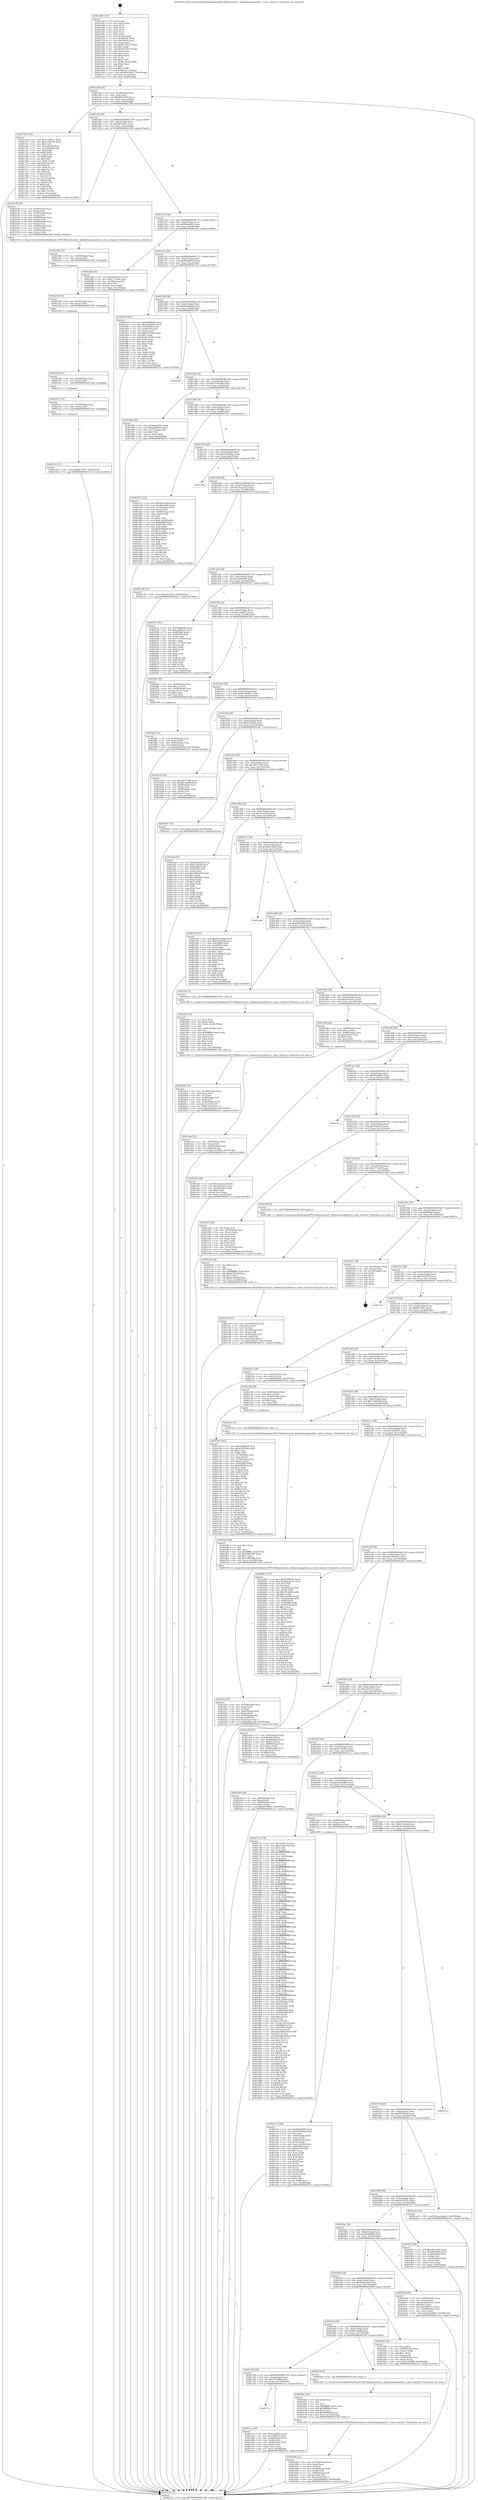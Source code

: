 digraph "0x401260" {
  label = "0x401260 (/mnt/c/Users/mathe/Desktop/tcc/POCII/binaries/extr_darknetexampleslsd.c_train_colorizer_Final-ollvm.out::main(0))"
  labelloc = "t"
  node[shape=record]

  Entry [label="",width=0.3,height=0.3,shape=circle,fillcolor=black,style=filled]
  "0x4012d4" [label="{
     0x4012d4 [32]\l
     | [instrs]\l
     &nbsp;&nbsp;0x4012d4 \<+6\>: mov -0xc8(%rbp),%eax\l
     &nbsp;&nbsp;0x4012da \<+2\>: mov %eax,%ecx\l
     &nbsp;&nbsp;0x4012dc \<+6\>: sub $0x80eb3493,%ecx\l
     &nbsp;&nbsp;0x4012e2 \<+6\>: mov %eax,-0xdc(%rbp)\l
     &nbsp;&nbsp;0x4012e8 \<+6\>: mov %ecx,-0xe0(%rbp)\l
     &nbsp;&nbsp;0x4012ee \<+6\>: je 0000000000401742 \<main+0x4e2\>\l
  }"]
  "0x401742" [label="{
     0x401742 [106]\l
     | [instrs]\l
     &nbsp;&nbsp;0x401742 \<+5\>: mov $0x7c54f77a,%eax\l
     &nbsp;&nbsp;0x401747 \<+5\>: mov $0x216f1091,%ecx\l
     &nbsp;&nbsp;0x40174c \<+2\>: mov $0x1,%dl\l
     &nbsp;&nbsp;0x40174e \<+7\>: mov -0xc2(%rbp),%sil\l
     &nbsp;&nbsp;0x401755 \<+7\>: mov -0xc1(%rbp),%dil\l
     &nbsp;&nbsp;0x40175c \<+3\>: mov %sil,%r8b\l
     &nbsp;&nbsp;0x40175f \<+4\>: xor $0xff,%r8b\l
     &nbsp;&nbsp;0x401763 \<+3\>: mov %dil,%r9b\l
     &nbsp;&nbsp;0x401766 \<+4\>: xor $0xff,%r9b\l
     &nbsp;&nbsp;0x40176a \<+3\>: xor $0x0,%dl\l
     &nbsp;&nbsp;0x40176d \<+3\>: mov %r8b,%r10b\l
     &nbsp;&nbsp;0x401770 \<+4\>: and $0x0,%r10b\l
     &nbsp;&nbsp;0x401774 \<+3\>: and %dl,%sil\l
     &nbsp;&nbsp;0x401777 \<+3\>: mov %r9b,%r11b\l
     &nbsp;&nbsp;0x40177a \<+4\>: and $0x0,%r11b\l
     &nbsp;&nbsp;0x40177e \<+3\>: and %dl,%dil\l
     &nbsp;&nbsp;0x401781 \<+3\>: or %sil,%r10b\l
     &nbsp;&nbsp;0x401784 \<+3\>: or %dil,%r11b\l
     &nbsp;&nbsp;0x401787 \<+3\>: xor %r11b,%r10b\l
     &nbsp;&nbsp;0x40178a \<+3\>: or %r9b,%r8b\l
     &nbsp;&nbsp;0x40178d \<+4\>: xor $0xff,%r8b\l
     &nbsp;&nbsp;0x401791 \<+3\>: or $0x0,%dl\l
     &nbsp;&nbsp;0x401794 \<+3\>: and %dl,%r8b\l
     &nbsp;&nbsp;0x401797 \<+3\>: or %r8b,%r10b\l
     &nbsp;&nbsp;0x40179a \<+4\>: test $0x1,%r10b\l
     &nbsp;&nbsp;0x40179e \<+3\>: cmovne %ecx,%eax\l
     &nbsp;&nbsp;0x4017a1 \<+6\>: mov %eax,-0xc8(%rbp)\l
     &nbsp;&nbsp;0x4017a7 \<+5\>: jmp 000000000040231e \<main+0x10be\>\l
  }"]
  "0x4012f4" [label="{
     0x4012f4 [28]\l
     | [instrs]\l
     &nbsp;&nbsp;0x4012f4 \<+5\>: jmp 00000000004012f9 \<main+0x99\>\l
     &nbsp;&nbsp;0x4012f9 \<+6\>: mov -0xdc(%rbp),%eax\l
     &nbsp;&nbsp;0x4012ff \<+5\>: sub $0x90f13461,%eax\l
     &nbsp;&nbsp;0x401304 \<+6\>: mov %eax,-0xe4(%rbp)\l
     &nbsp;&nbsp;0x40130a \<+6\>: je 0000000000402148 \<main+0xee8\>\l
  }"]
  "0x40231e" [label="{
     0x40231e [5]\l
     | [instrs]\l
     &nbsp;&nbsp;0x40231e \<+5\>: jmp 00000000004012d4 \<main+0x74\>\l
  }"]
  "0x401260" [label="{
     0x401260 [116]\l
     | [instrs]\l
     &nbsp;&nbsp;0x401260 \<+1\>: push %rbp\l
     &nbsp;&nbsp;0x401261 \<+3\>: mov %rsp,%rbp\l
     &nbsp;&nbsp;0x401264 \<+2\>: push %r15\l
     &nbsp;&nbsp;0x401266 \<+2\>: push %r14\l
     &nbsp;&nbsp;0x401268 \<+2\>: push %r13\l
     &nbsp;&nbsp;0x40126a \<+2\>: push %r12\l
     &nbsp;&nbsp;0x40126c \<+1\>: push %rbx\l
     &nbsp;&nbsp;0x40126d \<+7\>: sub $0x188,%rsp\l
     &nbsp;&nbsp;0x401274 \<+7\>: mov 0x405068,%eax\l
     &nbsp;&nbsp;0x40127b \<+7\>: mov 0x405054,%ecx\l
     &nbsp;&nbsp;0x401282 \<+2\>: mov %eax,%edx\l
     &nbsp;&nbsp;0x401284 \<+6\>: sub $0x85c3f1d7,%edx\l
     &nbsp;&nbsp;0x40128a \<+3\>: sub $0x1,%edx\l
     &nbsp;&nbsp;0x40128d \<+6\>: add $0x85c3f1d7,%edx\l
     &nbsp;&nbsp;0x401293 \<+3\>: imul %edx,%eax\l
     &nbsp;&nbsp;0x401296 \<+3\>: and $0x1,%eax\l
     &nbsp;&nbsp;0x401299 \<+3\>: cmp $0x0,%eax\l
     &nbsp;&nbsp;0x40129c \<+4\>: sete %r8b\l
     &nbsp;&nbsp;0x4012a0 \<+4\>: and $0x1,%r8b\l
     &nbsp;&nbsp;0x4012a4 \<+7\>: mov %r8b,-0xc2(%rbp)\l
     &nbsp;&nbsp;0x4012ab \<+3\>: cmp $0xa,%ecx\l
     &nbsp;&nbsp;0x4012ae \<+4\>: setl %r8b\l
     &nbsp;&nbsp;0x4012b2 \<+4\>: and $0x1,%r8b\l
     &nbsp;&nbsp;0x4012b6 \<+7\>: mov %r8b,-0xc1(%rbp)\l
     &nbsp;&nbsp;0x4012bd \<+10\>: movl $0x80eb3493,-0xc8(%rbp)\l
     &nbsp;&nbsp;0x4012c7 \<+6\>: mov %edi,-0xcc(%rbp)\l
     &nbsp;&nbsp;0x4012cd \<+7\>: mov %rsi,-0xd8(%rbp)\l
  }"]
  Exit [label="",width=0.3,height=0.3,shape=circle,fillcolor=black,style=filled,peripheries=2]
  "0x402148" [label="{
     0x402148 [56]\l
     | [instrs]\l
     &nbsp;&nbsp;0x402148 \<+7\>: mov -0x90(%rbp),%rax\l
     &nbsp;&nbsp;0x40214f \<+3\>: mov (%rax),%rdi\l
     &nbsp;&nbsp;0x402152 \<+4\>: mov -0x78(%rbp),%rax\l
     &nbsp;&nbsp;0x402156 \<+3\>: mov (%rax),%rsi\l
     &nbsp;&nbsp;0x402159 \<+4\>: mov -0x60(%rbp),%rax\l
     &nbsp;&nbsp;0x40215d \<+3\>: mov (%rax),%rdx\l
     &nbsp;&nbsp;0x402160 \<+4\>: mov -0x48(%rbp),%rax\l
     &nbsp;&nbsp;0x402164 \<+3\>: mov (%rax),%rcx\l
     &nbsp;&nbsp;0x402167 \<+7\>: mov -0xa8(%rbp),%rax\l
     &nbsp;&nbsp;0x40216e \<+3\>: mov (%rax),%r8d\l
     &nbsp;&nbsp;0x402171 \<+7\>: mov -0xa0(%rbp),%rax\l
     &nbsp;&nbsp;0x402178 \<+3\>: mov (%rax),%r9d\l
     &nbsp;&nbsp;0x40217b \<+5\>: call 0000000000401240 \<train_colorizer\>\l
     | [calls]\l
     &nbsp;&nbsp;0x401240 \{1\} (/mnt/c/Users/mathe/Desktop/tcc/POCII/binaries/extr_darknetexampleslsd.c_train_colorizer_Final-ollvm.out::train_colorizer)\l
  }"]
  "0x401310" [label="{
     0x401310 [28]\l
     | [instrs]\l
     &nbsp;&nbsp;0x401310 \<+5\>: jmp 0000000000401315 \<main+0xb5\>\l
     &nbsp;&nbsp;0x401315 \<+6\>: mov -0xdc(%rbp),%eax\l
     &nbsp;&nbsp;0x40131b \<+5\>: sub $0x96aed6f1,%eax\l
     &nbsp;&nbsp;0x401320 \<+6\>: mov %eax,-0xe8(%rbp)\l
     &nbsp;&nbsp;0x401326 \<+6\>: je 0000000000401deb \<main+0xb8b\>\l
  }"]
  "0x4021b3" [label="{
     0x4021b3 [15]\l
     | [instrs]\l
     &nbsp;&nbsp;0x4021b3 \<+10\>: movl $0x68716b7,-0xc8(%rbp)\l
     &nbsp;&nbsp;0x4021bd \<+5\>: jmp 000000000040231e \<main+0x10be\>\l
  }"]
  "0x401deb" [label="{
     0x401deb [30]\l
     | [instrs]\l
     &nbsp;&nbsp;0x401deb \<+5\>: mov $0xeb70a81a,%eax\l
     &nbsp;&nbsp;0x401df0 \<+5\>: mov $0xfc77ccb9,%ecx\l
     &nbsp;&nbsp;0x401df5 \<+3\>: mov -0x29(%rbp),%dl\l
     &nbsp;&nbsp;0x401df8 \<+3\>: test $0x1,%dl\l
     &nbsp;&nbsp;0x401dfb \<+3\>: cmovne %ecx,%eax\l
     &nbsp;&nbsp;0x401dfe \<+6\>: mov %eax,-0xc8(%rbp)\l
     &nbsp;&nbsp;0x401e04 \<+5\>: jmp 000000000040231e \<main+0x10be\>\l
  }"]
  "0x40132c" [label="{
     0x40132c [28]\l
     | [instrs]\l
     &nbsp;&nbsp;0x40132c \<+5\>: jmp 0000000000401331 \<main+0xd1\>\l
     &nbsp;&nbsp;0x401331 \<+6\>: mov -0xdc(%rbp),%eax\l
     &nbsp;&nbsp;0x401337 \<+5\>: sub $0x98a60479,%eax\l
     &nbsp;&nbsp;0x40133c \<+6\>: mov %eax,-0xec(%rbp)\l
     &nbsp;&nbsp;0x401342 \<+6\>: je 00000000004019c9 \<main+0x769\>\l
  }"]
  "0x4021a7" [label="{
     0x4021a7 [12]\l
     | [instrs]\l
     &nbsp;&nbsp;0x4021a7 \<+4\>: mov -0x48(%rbp),%rax\l
     &nbsp;&nbsp;0x4021ab \<+3\>: mov (%rax),%rdi\l
     &nbsp;&nbsp;0x4021ae \<+5\>: call 0000000000401030 \<free@plt\>\l
     | [calls]\l
     &nbsp;&nbsp;0x401030 \{1\} (unknown)\l
  }"]
  "0x4019c9" [label="{
     0x4019c9 [91]\l
     | [instrs]\l
     &nbsp;&nbsp;0x4019c9 \<+5\>: mov $0xf04d4605,%eax\l
     &nbsp;&nbsp;0x4019ce \<+5\>: mov $0x2ea8e083,%ecx\l
     &nbsp;&nbsp;0x4019d3 \<+7\>: mov 0x405068,%edx\l
     &nbsp;&nbsp;0x4019da \<+7\>: mov 0x405054,%esi\l
     &nbsp;&nbsp;0x4019e1 \<+2\>: mov %edx,%edi\l
     &nbsp;&nbsp;0x4019e3 \<+6\>: sub $0xfe1d3563,%edi\l
     &nbsp;&nbsp;0x4019e9 \<+3\>: sub $0x1,%edi\l
     &nbsp;&nbsp;0x4019ec \<+6\>: add $0xfe1d3563,%edi\l
     &nbsp;&nbsp;0x4019f2 \<+3\>: imul %edi,%edx\l
     &nbsp;&nbsp;0x4019f5 \<+3\>: and $0x1,%edx\l
     &nbsp;&nbsp;0x4019f8 \<+3\>: cmp $0x0,%edx\l
     &nbsp;&nbsp;0x4019fb \<+4\>: sete %r8b\l
     &nbsp;&nbsp;0x4019ff \<+3\>: cmp $0xa,%esi\l
     &nbsp;&nbsp;0x401a02 \<+4\>: setl %r9b\l
     &nbsp;&nbsp;0x401a06 \<+3\>: mov %r8b,%r10b\l
     &nbsp;&nbsp;0x401a09 \<+3\>: and %r9b,%r10b\l
     &nbsp;&nbsp;0x401a0c \<+3\>: xor %r9b,%r8b\l
     &nbsp;&nbsp;0x401a0f \<+3\>: or %r8b,%r10b\l
     &nbsp;&nbsp;0x401a12 \<+4\>: test $0x1,%r10b\l
     &nbsp;&nbsp;0x401a16 \<+3\>: cmovne %ecx,%eax\l
     &nbsp;&nbsp;0x401a19 \<+6\>: mov %eax,-0xc8(%rbp)\l
     &nbsp;&nbsp;0x401a1f \<+5\>: jmp 000000000040231e \<main+0x10be\>\l
  }"]
  "0x401348" [label="{
     0x401348 [28]\l
     | [instrs]\l
     &nbsp;&nbsp;0x401348 \<+5\>: jmp 000000000040134d \<main+0xed\>\l
     &nbsp;&nbsp;0x40134d \<+6\>: mov -0xdc(%rbp),%eax\l
     &nbsp;&nbsp;0x401353 \<+5\>: sub $0x9e9a82a8,%eax\l
     &nbsp;&nbsp;0x401358 \<+6\>: mov %eax,-0xf0(%rbp)\l
     &nbsp;&nbsp;0x40135e \<+6\>: je 0000000000402297 \<main+0x1037\>\l
  }"]
  "0x40219b" [label="{
     0x40219b [12]\l
     | [instrs]\l
     &nbsp;&nbsp;0x40219b \<+4\>: mov -0x60(%rbp),%rax\l
     &nbsp;&nbsp;0x40219f \<+3\>: mov (%rax),%rdi\l
     &nbsp;&nbsp;0x4021a2 \<+5\>: call 0000000000401030 \<free@plt\>\l
     | [calls]\l
     &nbsp;&nbsp;0x401030 \{1\} (unknown)\l
  }"]
  "0x402297" [label="{
     0x402297\l
  }", style=dashed]
  "0x401364" [label="{
     0x401364 [28]\l
     | [instrs]\l
     &nbsp;&nbsp;0x401364 \<+5\>: jmp 0000000000401369 \<main+0x109\>\l
     &nbsp;&nbsp;0x401369 \<+6\>: mov -0xdc(%rbp),%eax\l
     &nbsp;&nbsp;0x40136f \<+5\>: sub $0xa15b5c86,%eax\l
     &nbsp;&nbsp;0x401374 \<+6\>: mov %eax,-0xf4(%rbp)\l
     &nbsp;&nbsp;0x40137a \<+6\>: je 000000000040198a \<main+0x72a\>\l
  }"]
  "0x40218f" [label="{
     0x40218f [12]\l
     | [instrs]\l
     &nbsp;&nbsp;0x40218f \<+4\>: mov -0x78(%rbp),%rax\l
     &nbsp;&nbsp;0x402193 \<+3\>: mov (%rax),%rdi\l
     &nbsp;&nbsp;0x402196 \<+5\>: call 0000000000401030 \<free@plt\>\l
     | [calls]\l
     &nbsp;&nbsp;0x401030 \{1\} (unknown)\l
  }"]
  "0x40198a" [label="{
     0x40198a [30]\l
     | [instrs]\l
     &nbsp;&nbsp;0x40198a \<+5\>: mov $0x98a60479,%eax\l
     &nbsp;&nbsp;0x40198f \<+5\>: mov $0xa83bdd22,%ecx\l
     &nbsp;&nbsp;0x401994 \<+3\>: mov -0x31(%rbp),%dl\l
     &nbsp;&nbsp;0x401997 \<+3\>: test $0x1,%dl\l
     &nbsp;&nbsp;0x40199a \<+3\>: cmovne %ecx,%eax\l
     &nbsp;&nbsp;0x40199d \<+6\>: mov %eax,-0xc8(%rbp)\l
     &nbsp;&nbsp;0x4019a3 \<+5\>: jmp 000000000040231e \<main+0x10be\>\l
  }"]
  "0x401380" [label="{
     0x401380 [28]\l
     | [instrs]\l
     &nbsp;&nbsp;0x401380 \<+5\>: jmp 0000000000401385 \<main+0x125\>\l
     &nbsp;&nbsp;0x401385 \<+6\>: mov -0xdc(%rbp),%eax\l
     &nbsp;&nbsp;0x40138b \<+5\>: sub $0xa1df7b9b,%eax\l
     &nbsp;&nbsp;0x401390 \<+6\>: mov %eax,-0xf8(%rbp)\l
     &nbsp;&nbsp;0x401396 \<+6\>: je 0000000000401d71 \<main+0xb11\>\l
  }"]
  "0x402180" [label="{
     0x402180 [15]\l
     | [instrs]\l
     &nbsp;&nbsp;0x402180 \<+7\>: mov -0x90(%rbp),%rax\l
     &nbsp;&nbsp;0x402187 \<+3\>: mov (%rax),%rdi\l
     &nbsp;&nbsp;0x40218a \<+5\>: call 0000000000401030 \<free@plt\>\l
     | [calls]\l
     &nbsp;&nbsp;0x401030 \{1\} (unknown)\l
  }"]
  "0x401d71" [label="{
     0x401d71 [122]\l
     | [instrs]\l
     &nbsp;&nbsp;0x401d71 \<+5\>: mov $0xd0b7d5b9,%eax\l
     &nbsp;&nbsp;0x401d76 \<+5\>: mov $0x96aed6f1,%ecx\l
     &nbsp;&nbsp;0x401d7b \<+4\>: mov -0x70(%rbp),%rdx\l
     &nbsp;&nbsp;0x401d7f \<+2\>: mov (%rdx),%esi\l
     &nbsp;&nbsp;0x401d81 \<+4\>: mov -0x80(%rbp),%rdx\l
     &nbsp;&nbsp;0x401d85 \<+2\>: cmp (%rdx),%esi\l
     &nbsp;&nbsp;0x401d87 \<+4\>: setl %dil\l
     &nbsp;&nbsp;0x401d8b \<+4\>: and $0x1,%dil\l
     &nbsp;&nbsp;0x401d8f \<+4\>: mov %dil,-0x29(%rbp)\l
     &nbsp;&nbsp;0x401d93 \<+7\>: mov 0x405068,%esi\l
     &nbsp;&nbsp;0x401d9a \<+8\>: mov 0x405054,%r8d\l
     &nbsp;&nbsp;0x401da2 \<+3\>: mov %esi,%r9d\l
     &nbsp;&nbsp;0x401da5 \<+7\>: sub $0xfc0d00f0,%r9d\l
     &nbsp;&nbsp;0x401dac \<+4\>: sub $0x1,%r9d\l
     &nbsp;&nbsp;0x401db0 \<+7\>: add $0xfc0d00f0,%r9d\l
     &nbsp;&nbsp;0x401db7 \<+4\>: imul %r9d,%esi\l
     &nbsp;&nbsp;0x401dbb \<+3\>: and $0x1,%esi\l
     &nbsp;&nbsp;0x401dbe \<+3\>: cmp $0x0,%esi\l
     &nbsp;&nbsp;0x401dc1 \<+4\>: sete %dil\l
     &nbsp;&nbsp;0x401dc5 \<+4\>: cmp $0xa,%r8d\l
     &nbsp;&nbsp;0x401dc9 \<+4\>: setl %r10b\l
     &nbsp;&nbsp;0x401dcd \<+3\>: mov %dil,%r11b\l
     &nbsp;&nbsp;0x401dd0 \<+3\>: and %r10b,%r11b\l
     &nbsp;&nbsp;0x401dd3 \<+3\>: xor %r10b,%dil\l
     &nbsp;&nbsp;0x401dd6 \<+3\>: or %dil,%r11b\l
     &nbsp;&nbsp;0x401dd9 \<+4\>: test $0x1,%r11b\l
     &nbsp;&nbsp;0x401ddd \<+3\>: cmovne %ecx,%eax\l
     &nbsp;&nbsp;0x401de0 \<+6\>: mov %eax,-0xc8(%rbp)\l
     &nbsp;&nbsp;0x401de6 \<+5\>: jmp 000000000040231e \<main+0x10be\>\l
  }"]
  "0x40139c" [label="{
     0x40139c [28]\l
     | [instrs]\l
     &nbsp;&nbsp;0x40139c \<+5\>: jmp 00000000004013a1 \<main+0x141\>\l
     &nbsp;&nbsp;0x4013a1 \<+6\>: mov -0xdc(%rbp),%eax\l
     &nbsp;&nbsp;0x4013a7 \<+5\>: sub $0xa83bdd22,%eax\l
     &nbsp;&nbsp;0x4013ac \<+6\>: mov %eax,-0xfc(%rbp)\l
     &nbsp;&nbsp;0x4013b2 \<+6\>: je 00000000004019a8 \<main+0x748\>\l
  }"]
  "0x402004" [label="{
     0x402004 [45]\l
     | [instrs]\l
     &nbsp;&nbsp;0x402004 \<+6\>: mov -0x190(%rbp),%ecx\l
     &nbsp;&nbsp;0x40200a \<+3\>: imul %eax,%ecx\l
     &nbsp;&nbsp;0x40200d \<+3\>: mov %cl,%r8b\l
     &nbsp;&nbsp;0x402010 \<+4\>: mov -0x48(%rbp),%r9\l
     &nbsp;&nbsp;0x402014 \<+3\>: mov (%r9),%r9\l
     &nbsp;&nbsp;0x402017 \<+4\>: mov -0x40(%rbp),%r10\l
     &nbsp;&nbsp;0x40201b \<+3\>: movslq (%r10),%r10\l
     &nbsp;&nbsp;0x40201e \<+4\>: mov %r8b,(%r9,%r10,1)\l
     &nbsp;&nbsp;0x402022 \<+10\>: movl $0xabe0f169,-0xc8(%rbp)\l
     &nbsp;&nbsp;0x40202c \<+5\>: jmp 000000000040231e \<main+0x10be\>\l
  }"]
  "0x4019a8" [label="{
     0x4019a8\l
  }", style=dashed]
  "0x4013b8" [label="{
     0x4013b8 [28]\l
     | [instrs]\l
     &nbsp;&nbsp;0x4013b8 \<+5\>: jmp 00000000004013bd \<main+0x15d\>\l
     &nbsp;&nbsp;0x4013bd \<+6\>: mov -0xdc(%rbp),%eax\l
     &nbsp;&nbsp;0x4013c3 \<+5\>: sub $0xabaa2332,%eax\l
     &nbsp;&nbsp;0x4013c8 \<+6\>: mov %eax,-0x100(%rbp)\l
     &nbsp;&nbsp;0x4013ce \<+6\>: je 0000000000402139 \<main+0xed9\>\l
  }"]
  "0x401fd0" [label="{
     0x401fd0 [52]\l
     | [instrs]\l
     &nbsp;&nbsp;0x401fd0 \<+2\>: xor %ecx,%ecx\l
     &nbsp;&nbsp;0x401fd2 \<+5\>: mov $0x2,%edx\l
     &nbsp;&nbsp;0x401fd7 \<+6\>: mov %edx,-0x18c(%rbp)\l
     &nbsp;&nbsp;0x401fdd \<+1\>: cltd\l
     &nbsp;&nbsp;0x401fde \<+6\>: mov -0x18c(%rbp),%esi\l
     &nbsp;&nbsp;0x401fe4 \<+2\>: idiv %esi\l
     &nbsp;&nbsp;0x401fe6 \<+6\>: imul $0xfffffffe,%edx,%edx\l
     &nbsp;&nbsp;0x401fec \<+2\>: mov %ecx,%edi\l
     &nbsp;&nbsp;0x401fee \<+2\>: sub %edx,%edi\l
     &nbsp;&nbsp;0x401ff0 \<+2\>: mov %ecx,%edx\l
     &nbsp;&nbsp;0x401ff2 \<+3\>: sub $0x1,%edx\l
     &nbsp;&nbsp;0x401ff5 \<+2\>: add %edx,%edi\l
     &nbsp;&nbsp;0x401ff7 \<+2\>: sub %edi,%ecx\l
     &nbsp;&nbsp;0x401ff9 \<+6\>: mov %ecx,-0x190(%rbp)\l
     &nbsp;&nbsp;0x401fff \<+5\>: call 0000000000401160 \<next_i\>\l
     | [calls]\l
     &nbsp;&nbsp;0x401160 \{1\} (/mnt/c/Users/mathe/Desktop/tcc/POCII/binaries/extr_darknetexampleslsd.c_train_colorizer_Final-ollvm.out::next_i)\l
  }"]
  "0x402139" [label="{
     0x402139 [15]\l
     | [instrs]\l
     &nbsp;&nbsp;0x402139 \<+10\>: movl $0x4d35455c,-0xc8(%rbp)\l
     &nbsp;&nbsp;0x402143 \<+5\>: jmp 000000000040231e \<main+0x10be\>\l
  }"]
  "0x4013d4" [label="{
     0x4013d4 [28]\l
     | [instrs]\l
     &nbsp;&nbsp;0x4013d4 \<+5\>: jmp 00000000004013d9 \<main+0x179\>\l
     &nbsp;&nbsp;0x4013d9 \<+6\>: mov -0xdc(%rbp),%eax\l
     &nbsp;&nbsp;0x4013df \<+5\>: sub $0xabe0f169,%eax\l
     &nbsp;&nbsp;0x4013e4 \<+6\>: mov %eax,-0x104(%rbp)\l
     &nbsp;&nbsp;0x4013ea \<+6\>: je 0000000000402031 \<main+0xdd1\>\l
  }"]
  "0x401f87" [label="{
     0x401f87 [32]\l
     | [instrs]\l
     &nbsp;&nbsp;0x401f87 \<+4\>: mov -0x48(%rbp),%rdi\l
     &nbsp;&nbsp;0x401f8b \<+3\>: mov %rax,(%rdi)\l
     &nbsp;&nbsp;0x401f8e \<+4\>: mov -0x40(%rbp),%rax\l
     &nbsp;&nbsp;0x401f92 \<+6\>: movl $0x0,(%rax)\l
     &nbsp;&nbsp;0x401f98 \<+10\>: movl $0x4d35455c,-0xc8(%rbp)\l
     &nbsp;&nbsp;0x401fa2 \<+5\>: jmp 000000000040231e \<main+0x10be\>\l
  }"]
  "0x402031" [label="{
     0x402031 [91]\l
     | [instrs]\l
     &nbsp;&nbsp;0x402031 \<+5\>: mov $0x1d09d16c,%eax\l
     &nbsp;&nbsp;0x402036 \<+5\>: mov $0x1a9f6a75,%ecx\l
     &nbsp;&nbsp;0x40203b \<+7\>: mov 0x405068,%edx\l
     &nbsp;&nbsp;0x402042 \<+7\>: mov 0x405054,%esi\l
     &nbsp;&nbsp;0x402049 \<+2\>: mov %edx,%edi\l
     &nbsp;&nbsp;0x40204b \<+6\>: sub $0x71e7f5a4,%edi\l
     &nbsp;&nbsp;0x402051 \<+3\>: sub $0x1,%edi\l
     &nbsp;&nbsp;0x402054 \<+6\>: add $0x71e7f5a4,%edi\l
     &nbsp;&nbsp;0x40205a \<+3\>: imul %edi,%edx\l
     &nbsp;&nbsp;0x40205d \<+3\>: and $0x1,%edx\l
     &nbsp;&nbsp;0x402060 \<+3\>: cmp $0x0,%edx\l
     &nbsp;&nbsp;0x402063 \<+4\>: sete %r8b\l
     &nbsp;&nbsp;0x402067 \<+3\>: cmp $0xa,%esi\l
     &nbsp;&nbsp;0x40206a \<+4\>: setl %r9b\l
     &nbsp;&nbsp;0x40206e \<+3\>: mov %r8b,%r10b\l
     &nbsp;&nbsp;0x402071 \<+3\>: and %r9b,%r10b\l
     &nbsp;&nbsp;0x402074 \<+3\>: xor %r9b,%r8b\l
     &nbsp;&nbsp;0x402077 \<+3\>: or %r8b,%r10b\l
     &nbsp;&nbsp;0x40207a \<+4\>: test $0x1,%r10b\l
     &nbsp;&nbsp;0x40207e \<+3\>: cmovne %ecx,%eax\l
     &nbsp;&nbsp;0x402081 \<+6\>: mov %eax,-0xc8(%rbp)\l
     &nbsp;&nbsp;0x402087 \<+5\>: jmp 000000000040231e \<main+0x10be\>\l
  }"]
  "0x4013f0" [label="{
     0x4013f0 [28]\l
     | [instrs]\l
     &nbsp;&nbsp;0x4013f0 \<+5\>: jmp 00000000004013f5 \<main+0x195\>\l
     &nbsp;&nbsp;0x4013f5 \<+6\>: mov -0xdc(%rbp),%eax\l
     &nbsp;&nbsp;0x4013fb \<+5\>: sub $0xacadd52c,%eax\l
     &nbsp;&nbsp;0x401400 \<+6\>: mov %eax,-0x108(%rbp)\l
     &nbsp;&nbsp;0x401406 \<+6\>: je 0000000000401f6a \<main+0xd0a\>\l
  }"]
  "0x401f1b" [label="{
     0x401f1b [45]\l
     | [instrs]\l
     &nbsp;&nbsp;0x401f1b \<+6\>: mov -0x188(%rbp),%ecx\l
     &nbsp;&nbsp;0x401f21 \<+3\>: imul %eax,%ecx\l
     &nbsp;&nbsp;0x401f24 \<+3\>: mov %cl,%sil\l
     &nbsp;&nbsp;0x401f27 \<+4\>: mov -0x60(%rbp),%rdi\l
     &nbsp;&nbsp;0x401f2b \<+3\>: mov (%rdi),%rdi\l
     &nbsp;&nbsp;0x401f2e \<+4\>: mov -0x58(%rbp),%r8\l
     &nbsp;&nbsp;0x401f32 \<+3\>: movslq (%r8),%r8\l
     &nbsp;&nbsp;0x401f35 \<+4\>: mov %sil,(%rdi,%r8,1)\l
     &nbsp;&nbsp;0x401f39 \<+10\>: movl $0x66db1a50,-0xc8(%rbp)\l
     &nbsp;&nbsp;0x401f43 \<+5\>: jmp 000000000040231e \<main+0x10be\>\l
  }"]
  "0x401f6a" [label="{
     0x401f6a [29]\l
     | [instrs]\l
     &nbsp;&nbsp;0x401f6a \<+4\>: mov -0x50(%rbp),%rax\l
     &nbsp;&nbsp;0x401f6e \<+6\>: movl $0x1,(%rax)\l
     &nbsp;&nbsp;0x401f74 \<+4\>: mov -0x50(%rbp),%rax\l
     &nbsp;&nbsp;0x401f78 \<+3\>: movslq (%rax),%rax\l
     &nbsp;&nbsp;0x401f7b \<+4\>: shl $0x0,%rax\l
     &nbsp;&nbsp;0x401f7f \<+3\>: mov %rax,%rdi\l
     &nbsp;&nbsp;0x401f82 \<+5\>: call 0000000000401050 \<malloc@plt\>\l
     | [calls]\l
     &nbsp;&nbsp;0x401050 \{1\} (unknown)\l
  }"]
  "0x40140c" [label="{
     0x40140c [28]\l
     | [instrs]\l
     &nbsp;&nbsp;0x40140c \<+5\>: jmp 0000000000401411 \<main+0x1b1\>\l
     &nbsp;&nbsp;0x401411 \<+6\>: mov -0xdc(%rbp),%eax\l
     &nbsp;&nbsp;0x401417 \<+5\>: sub $0xb0359687,%eax\l
     &nbsp;&nbsp;0x40141c \<+6\>: mov %eax,-0x10c(%rbp)\l
     &nbsp;&nbsp;0x401422 \<+6\>: je 0000000000401b33 \<main+0x8d3\>\l
  }"]
  "0x401ef3" [label="{
     0x401ef3 [40]\l
     | [instrs]\l
     &nbsp;&nbsp;0x401ef3 \<+5\>: mov $0x2,%ecx\l
     &nbsp;&nbsp;0x401ef8 \<+1\>: cltd\l
     &nbsp;&nbsp;0x401ef9 \<+2\>: idiv %ecx\l
     &nbsp;&nbsp;0x401efb \<+6\>: imul $0xfffffffe,%edx,%ecx\l
     &nbsp;&nbsp;0x401f01 \<+6\>: sub $0x10981f94,%ecx\l
     &nbsp;&nbsp;0x401f07 \<+3\>: add $0x1,%ecx\l
     &nbsp;&nbsp;0x401f0a \<+6\>: add $0x10981f94,%ecx\l
     &nbsp;&nbsp;0x401f10 \<+6\>: mov %ecx,-0x188(%rbp)\l
     &nbsp;&nbsp;0x401f16 \<+5\>: call 0000000000401160 \<next_i\>\l
     | [calls]\l
     &nbsp;&nbsp;0x401160 \{1\} (/mnt/c/Users/mathe/Desktop/tcc/POCII/binaries/extr_darknetexampleslsd.c_train_colorizer_Final-ollvm.out::next_i)\l
  }"]
  "0x401b33" [label="{
     0x401b33 [42]\l
     | [instrs]\l
     &nbsp;&nbsp;0x401b33 \<+5\>: mov $0xc487730b,%eax\l
     &nbsp;&nbsp;0x401b38 \<+5\>: mov $0x6d13ddd0,%ecx\l
     &nbsp;&nbsp;0x401b3d \<+7\>: mov -0x88(%rbp),%rdx\l
     &nbsp;&nbsp;0x401b44 \<+2\>: mov (%rdx),%esi\l
     &nbsp;&nbsp;0x401b46 \<+7\>: mov -0x98(%rbp),%rdx\l
     &nbsp;&nbsp;0x401b4d \<+2\>: cmp (%rdx),%esi\l
     &nbsp;&nbsp;0x401b4f \<+3\>: cmovl %ecx,%eax\l
     &nbsp;&nbsp;0x401b52 \<+6\>: mov %eax,-0xc8(%rbp)\l
     &nbsp;&nbsp;0x401b58 \<+5\>: jmp 000000000040231e \<main+0x10be\>\l
  }"]
  "0x401428" [label="{
     0x401428 [28]\l
     | [instrs]\l
     &nbsp;&nbsp;0x401428 \<+5\>: jmp 000000000040142d \<main+0x1cd\>\l
     &nbsp;&nbsp;0x40142d \<+6\>: mov -0xdc(%rbp),%eax\l
     &nbsp;&nbsp;0x401433 \<+5\>: sub $0xb533f3ba,%eax\l
     &nbsp;&nbsp;0x401438 \<+6\>: mov %eax,-0x110(%rbp)\l
     &nbsp;&nbsp;0x40143e \<+6\>: je 0000000000401d07 \<main+0xaa7\>\l
  }"]
  "0x40171c" [label="{
     0x40171c\l
  }", style=dashed]
  "0x401d07" [label="{
     0x401d07 [15]\l
     | [instrs]\l
     &nbsp;&nbsp;0x401d07 \<+10\>: movl $0xcce01beb,-0xc8(%rbp)\l
     &nbsp;&nbsp;0x401d11 \<+5\>: jmp 000000000040231e \<main+0x10be\>\l
  }"]
  "0x401444" [label="{
     0x401444 [28]\l
     | [instrs]\l
     &nbsp;&nbsp;0x401444 \<+5\>: jmp 0000000000401449 \<main+0x1e9\>\l
     &nbsp;&nbsp;0x401449 \<+6\>: mov -0xdc(%rbp),%eax\l
     &nbsp;&nbsp;0x40144f \<+5\>: sub $0xc487730b,%eax\l
     &nbsp;&nbsp;0x401454 \<+6\>: mov %eax,-0x114(%rbp)\l
     &nbsp;&nbsp;0x40145a \<+6\>: je 0000000000401bed \<main+0x98d\>\l
  }"]
  "0x401eca" [label="{
     0x401eca [36]\l
     | [instrs]\l
     &nbsp;&nbsp;0x401eca \<+5\>: mov $0xacadd52c,%eax\l
     &nbsp;&nbsp;0x401ecf \<+5\>: mov $0x13dd4cf3,%ecx\l
     &nbsp;&nbsp;0x401ed4 \<+4\>: mov -0x58(%rbp),%rdx\l
     &nbsp;&nbsp;0x401ed8 \<+2\>: mov (%rdx),%esi\l
     &nbsp;&nbsp;0x401eda \<+4\>: mov -0x68(%rbp),%rdx\l
     &nbsp;&nbsp;0x401ede \<+2\>: cmp (%rdx),%esi\l
     &nbsp;&nbsp;0x401ee0 \<+3\>: cmovl %ecx,%eax\l
     &nbsp;&nbsp;0x401ee3 \<+6\>: mov %eax,-0xc8(%rbp)\l
     &nbsp;&nbsp;0x401ee9 \<+5\>: jmp 000000000040231e \<main+0x10be\>\l
  }"]
  "0x401bed" [label="{
     0x401bed [91]\l
     | [instrs]\l
     &nbsp;&nbsp;0x401bed \<+5\>: mov $0x9e9a82a8,%eax\l
     &nbsp;&nbsp;0x401bf2 \<+5\>: mov $0xd7a4c0d,%ecx\l
     &nbsp;&nbsp;0x401bf7 \<+7\>: mov 0x405068,%edx\l
     &nbsp;&nbsp;0x401bfe \<+7\>: mov 0x405054,%esi\l
     &nbsp;&nbsp;0x401c05 \<+2\>: mov %edx,%edi\l
     &nbsp;&nbsp;0x401c07 \<+6\>: sub $0x189d38a9,%edi\l
     &nbsp;&nbsp;0x401c0d \<+3\>: sub $0x1,%edi\l
     &nbsp;&nbsp;0x401c10 \<+6\>: add $0x189d38a9,%edi\l
     &nbsp;&nbsp;0x401c16 \<+3\>: imul %edi,%edx\l
     &nbsp;&nbsp;0x401c19 \<+3\>: and $0x1,%edx\l
     &nbsp;&nbsp;0x401c1c \<+3\>: cmp $0x0,%edx\l
     &nbsp;&nbsp;0x401c1f \<+4\>: sete %r8b\l
     &nbsp;&nbsp;0x401c23 \<+3\>: cmp $0xa,%esi\l
     &nbsp;&nbsp;0x401c26 \<+4\>: setl %r9b\l
     &nbsp;&nbsp;0x401c2a \<+3\>: mov %r8b,%r10b\l
     &nbsp;&nbsp;0x401c2d \<+3\>: and %r9b,%r10b\l
     &nbsp;&nbsp;0x401c30 \<+3\>: xor %r9b,%r8b\l
     &nbsp;&nbsp;0x401c33 \<+3\>: or %r8b,%r10b\l
     &nbsp;&nbsp;0x401c36 \<+4\>: test $0x1,%r10b\l
     &nbsp;&nbsp;0x401c3a \<+3\>: cmovne %ecx,%eax\l
     &nbsp;&nbsp;0x401c3d \<+6\>: mov %eax,-0xc8(%rbp)\l
     &nbsp;&nbsp;0x401c43 \<+5\>: jmp 000000000040231e \<main+0x10be\>\l
  }"]
  "0x401460" [label="{
     0x401460 [28]\l
     | [instrs]\l
     &nbsp;&nbsp;0x401460 \<+5\>: jmp 0000000000401465 \<main+0x205\>\l
     &nbsp;&nbsp;0x401465 \<+6\>: mov -0xdc(%rbp),%eax\l
     &nbsp;&nbsp;0x40146b \<+5\>: sub $0xcce01beb,%eax\l
     &nbsp;&nbsp;0x401470 \<+6\>: mov %eax,-0x118(%rbp)\l
     &nbsp;&nbsp;0x401476 \<+6\>: je 0000000000401d16 \<main+0xab6\>\l
  }"]
  "0x401eaa" [label="{
     0x401eaa [32]\l
     | [instrs]\l
     &nbsp;&nbsp;0x401eaa \<+4\>: mov -0x60(%rbp),%rdi\l
     &nbsp;&nbsp;0x401eae \<+3\>: mov %rax,(%rdi)\l
     &nbsp;&nbsp;0x401eb1 \<+4\>: mov -0x58(%rbp),%rax\l
     &nbsp;&nbsp;0x401eb5 \<+6\>: movl $0x0,(%rax)\l
     &nbsp;&nbsp;0x401ebb \<+10\>: movl $0x7215f9fd,-0xc8(%rbp)\l
     &nbsp;&nbsp;0x401ec5 \<+5\>: jmp 000000000040231e \<main+0x10be\>\l
  }"]
  "0x401d16" [label="{
     0x401d16 [91]\l
     | [instrs]\l
     &nbsp;&nbsp;0x401d16 \<+5\>: mov $0xd0b7d5b9,%eax\l
     &nbsp;&nbsp;0x401d1b \<+5\>: mov $0xa1df7b9b,%ecx\l
     &nbsp;&nbsp;0x401d20 \<+7\>: mov 0x405068,%edx\l
     &nbsp;&nbsp;0x401d27 \<+7\>: mov 0x405054,%esi\l
     &nbsp;&nbsp;0x401d2e \<+2\>: mov %edx,%edi\l
     &nbsp;&nbsp;0x401d30 \<+6\>: sub $0x2e5f69a4,%edi\l
     &nbsp;&nbsp;0x401d36 \<+3\>: sub $0x1,%edi\l
     &nbsp;&nbsp;0x401d39 \<+6\>: add $0x2e5f69a4,%edi\l
     &nbsp;&nbsp;0x401d3f \<+3\>: imul %edi,%edx\l
     &nbsp;&nbsp;0x401d42 \<+3\>: and $0x1,%edx\l
     &nbsp;&nbsp;0x401d45 \<+3\>: cmp $0x0,%edx\l
     &nbsp;&nbsp;0x401d48 \<+4\>: sete %r8b\l
     &nbsp;&nbsp;0x401d4c \<+3\>: cmp $0xa,%esi\l
     &nbsp;&nbsp;0x401d4f \<+4\>: setl %r9b\l
     &nbsp;&nbsp;0x401d53 \<+3\>: mov %r8b,%r10b\l
     &nbsp;&nbsp;0x401d56 \<+3\>: and %r9b,%r10b\l
     &nbsp;&nbsp;0x401d59 \<+3\>: xor %r9b,%r8b\l
     &nbsp;&nbsp;0x401d5c \<+3\>: or %r8b,%r10b\l
     &nbsp;&nbsp;0x401d5f \<+4\>: test $0x1,%r10b\l
     &nbsp;&nbsp;0x401d63 \<+3\>: cmovne %ecx,%eax\l
     &nbsp;&nbsp;0x401d66 \<+6\>: mov %eax,-0xc8(%rbp)\l
     &nbsp;&nbsp;0x401d6c \<+5\>: jmp 000000000040231e \<main+0x10be\>\l
  }"]
  "0x40147c" [label="{
     0x40147c [28]\l
     | [instrs]\l
     &nbsp;&nbsp;0x40147c \<+5\>: jmp 0000000000401481 \<main+0x221\>\l
     &nbsp;&nbsp;0x401481 \<+6\>: mov -0xdc(%rbp),%eax\l
     &nbsp;&nbsp;0x401487 \<+5\>: sub $0xd0b7d5b9,%eax\l
     &nbsp;&nbsp;0x40148c \<+6\>: mov %eax,-0x11c(%rbp)\l
     &nbsp;&nbsp;0x401492 \<+6\>: je 00000000004022d4 \<main+0x1074\>\l
  }"]
  "0x401e36" [label="{
     0x401e36 [45]\l
     | [instrs]\l
     &nbsp;&nbsp;0x401e36 \<+6\>: mov -0x184(%rbp),%ecx\l
     &nbsp;&nbsp;0x401e3c \<+3\>: imul %eax,%ecx\l
     &nbsp;&nbsp;0x401e3f \<+3\>: mov %cl,%sil\l
     &nbsp;&nbsp;0x401e42 \<+4\>: mov -0x78(%rbp),%rdi\l
     &nbsp;&nbsp;0x401e46 \<+3\>: mov (%rdi),%rdi\l
     &nbsp;&nbsp;0x401e49 \<+4\>: mov -0x70(%rbp),%r8\l
     &nbsp;&nbsp;0x401e4d \<+3\>: movslq (%r8),%r8\l
     &nbsp;&nbsp;0x401e50 \<+4\>: mov %sil,(%rdi,%r8,1)\l
     &nbsp;&nbsp;0x401e54 \<+10\>: movl $0xf2daefc7,-0xc8(%rbp)\l
     &nbsp;&nbsp;0x401e5e \<+5\>: jmp 000000000040231e \<main+0x10be\>\l
  }"]
  "0x4022d4" [label="{
     0x4022d4\l
  }", style=dashed]
  "0x401498" [label="{
     0x401498 [28]\l
     | [instrs]\l
     &nbsp;&nbsp;0x401498 \<+5\>: jmp 000000000040149d \<main+0x23d\>\l
     &nbsp;&nbsp;0x40149d \<+6\>: mov -0xdc(%rbp),%eax\l
     &nbsp;&nbsp;0x4014a3 \<+5\>: sub $0xe90c6b45,%eax\l
     &nbsp;&nbsp;0x4014a8 \<+6\>: mov %eax,-0x120(%rbp)\l
     &nbsp;&nbsp;0x4014ae \<+6\>: je 0000000000401fcb \<main+0xd6b\>\l
  }"]
  "0x401e0e" [label="{
     0x401e0e [40]\l
     | [instrs]\l
     &nbsp;&nbsp;0x401e0e \<+5\>: mov $0x2,%ecx\l
     &nbsp;&nbsp;0x401e13 \<+1\>: cltd\l
     &nbsp;&nbsp;0x401e14 \<+2\>: idiv %ecx\l
     &nbsp;&nbsp;0x401e16 \<+6\>: imul $0xfffffffe,%edx,%ecx\l
     &nbsp;&nbsp;0x401e1c \<+6\>: add $0x8c50429f,%ecx\l
     &nbsp;&nbsp;0x401e22 \<+3\>: add $0x1,%ecx\l
     &nbsp;&nbsp;0x401e25 \<+6\>: sub $0x8c50429f,%ecx\l
     &nbsp;&nbsp;0x401e2b \<+6\>: mov %ecx,-0x184(%rbp)\l
     &nbsp;&nbsp;0x401e31 \<+5\>: call 0000000000401160 \<next_i\>\l
     | [calls]\l
     &nbsp;&nbsp;0x401160 \{1\} (/mnt/c/Users/mathe/Desktop/tcc/POCII/binaries/extr_darknetexampleslsd.c_train_colorizer_Final-ollvm.out::next_i)\l
  }"]
  "0x401fcb" [label="{
     0x401fcb [5]\l
     | [instrs]\l
     &nbsp;&nbsp;0x401fcb \<+5\>: call 0000000000401160 \<next_i\>\l
     | [calls]\l
     &nbsp;&nbsp;0x401160 \{1\} (/mnt/c/Users/mathe/Desktop/tcc/POCII/binaries/extr_darknetexampleslsd.c_train_colorizer_Final-ollvm.out::next_i)\l
  }"]
  "0x4014b4" [label="{
     0x4014b4 [28]\l
     | [instrs]\l
     &nbsp;&nbsp;0x4014b4 \<+5\>: jmp 00000000004014b9 \<main+0x259\>\l
     &nbsp;&nbsp;0x4014b9 \<+6\>: mov -0xdc(%rbp),%eax\l
     &nbsp;&nbsp;0x4014bf \<+5\>: sub $0xeb70a81a,%eax\l
     &nbsp;&nbsp;0x4014c4 \<+6\>: mov %eax,-0x124(%rbp)\l
     &nbsp;&nbsp;0x4014ca \<+6\>: je 0000000000401e8d \<main+0xc2d\>\l
  }"]
  "0x401c65" [label="{
     0x401c65 [162]\l
     | [instrs]\l
     &nbsp;&nbsp;0x401c65 \<+5\>: mov $0x9e9a82a8,%ecx\l
     &nbsp;&nbsp;0x401c6a \<+5\>: mov $0xb533f3ba,%edx\l
     &nbsp;&nbsp;0x401c6f \<+3\>: mov $0x1,%sil\l
     &nbsp;&nbsp;0x401c72 \<+3\>: xor %r8d,%r8d\l
     &nbsp;&nbsp;0x401c75 \<+4\>: mov -0x78(%rbp),%rdi\l
     &nbsp;&nbsp;0x401c79 \<+3\>: mov %rax,(%rdi)\l
     &nbsp;&nbsp;0x401c7c \<+4\>: mov -0x70(%rbp),%rax\l
     &nbsp;&nbsp;0x401c80 \<+6\>: movl $0x0,(%rax)\l
     &nbsp;&nbsp;0x401c86 \<+8\>: mov 0x405068,%r9d\l
     &nbsp;&nbsp;0x401c8e \<+8\>: mov 0x405054,%r10d\l
     &nbsp;&nbsp;0x401c96 \<+4\>: sub $0x1,%r8d\l
     &nbsp;&nbsp;0x401c9a \<+3\>: mov %r9d,%r11d\l
     &nbsp;&nbsp;0x401c9d \<+3\>: add %r8d,%r11d\l
     &nbsp;&nbsp;0x401ca0 \<+4\>: imul %r11d,%r9d\l
     &nbsp;&nbsp;0x401ca4 \<+4\>: and $0x1,%r9d\l
     &nbsp;&nbsp;0x401ca8 \<+4\>: cmp $0x0,%r9d\l
     &nbsp;&nbsp;0x401cac \<+3\>: sete %bl\l
     &nbsp;&nbsp;0x401caf \<+4\>: cmp $0xa,%r10d\l
     &nbsp;&nbsp;0x401cb3 \<+4\>: setl %r14b\l
     &nbsp;&nbsp;0x401cb7 \<+3\>: mov %bl,%r15b\l
     &nbsp;&nbsp;0x401cba \<+4\>: xor $0xff,%r15b\l
     &nbsp;&nbsp;0x401cbe \<+3\>: mov %r14b,%r12b\l
     &nbsp;&nbsp;0x401cc1 \<+4\>: xor $0xff,%r12b\l
     &nbsp;&nbsp;0x401cc5 \<+4\>: xor $0x0,%sil\l
     &nbsp;&nbsp;0x401cc9 \<+3\>: mov %r15b,%r13b\l
     &nbsp;&nbsp;0x401ccc \<+4\>: and $0x0,%r13b\l
     &nbsp;&nbsp;0x401cd0 \<+3\>: and %sil,%bl\l
     &nbsp;&nbsp;0x401cd3 \<+3\>: mov %r12b,%al\l
     &nbsp;&nbsp;0x401cd6 \<+2\>: and $0x0,%al\l
     &nbsp;&nbsp;0x401cd8 \<+3\>: and %sil,%r14b\l
     &nbsp;&nbsp;0x401cdb \<+3\>: or %bl,%r13b\l
     &nbsp;&nbsp;0x401cde \<+3\>: or %r14b,%al\l
     &nbsp;&nbsp;0x401ce1 \<+3\>: xor %al,%r13b\l
     &nbsp;&nbsp;0x401ce4 \<+3\>: or %r12b,%r15b\l
     &nbsp;&nbsp;0x401ce7 \<+4\>: xor $0xff,%r15b\l
     &nbsp;&nbsp;0x401ceb \<+4\>: or $0x0,%sil\l
     &nbsp;&nbsp;0x401cef \<+3\>: and %sil,%r15b\l
     &nbsp;&nbsp;0x401cf2 \<+3\>: or %r15b,%r13b\l
     &nbsp;&nbsp;0x401cf5 \<+4\>: test $0x1,%r13b\l
     &nbsp;&nbsp;0x401cf9 \<+3\>: cmovne %edx,%ecx\l
     &nbsp;&nbsp;0x401cfc \<+6\>: mov %ecx,-0xc8(%rbp)\l
     &nbsp;&nbsp;0x401d02 \<+5\>: jmp 000000000040231e \<main+0x10be\>\l
  }"]
  "0x401e8d" [label="{
     0x401e8d [29]\l
     | [instrs]\l
     &nbsp;&nbsp;0x401e8d \<+4\>: mov -0x68(%rbp),%rax\l
     &nbsp;&nbsp;0x401e91 \<+6\>: movl $0x1,(%rax)\l
     &nbsp;&nbsp;0x401e97 \<+4\>: mov -0x68(%rbp),%rax\l
     &nbsp;&nbsp;0x401e9b \<+3\>: movslq (%rax),%rax\l
     &nbsp;&nbsp;0x401e9e \<+4\>: shl $0x0,%rax\l
     &nbsp;&nbsp;0x401ea2 \<+3\>: mov %rax,%rdi\l
     &nbsp;&nbsp;0x401ea5 \<+5\>: call 0000000000401050 \<malloc@plt\>\l
     | [calls]\l
     &nbsp;&nbsp;0x401050 \{1\} (unknown)\l
  }"]
  "0x4014d0" [label="{
     0x4014d0 [28]\l
     | [instrs]\l
     &nbsp;&nbsp;0x4014d0 \<+5\>: jmp 00000000004014d5 \<main+0x275\>\l
     &nbsp;&nbsp;0x4014d5 \<+6\>: mov -0xdc(%rbp),%eax\l
     &nbsp;&nbsp;0x4014db \<+5\>: sub $0xecda4ece,%eax\l
     &nbsp;&nbsp;0x4014e0 \<+6\>: mov %eax,-0x128(%rbp)\l
     &nbsp;&nbsp;0x4014e6 \<+6\>: je 0000000000401ab2 \<main+0x852\>\l
  }"]
  "0x401b8a" [label="{
     0x401b8a [51]\l
     | [instrs]\l
     &nbsp;&nbsp;0x401b8a \<+6\>: mov -0x180(%rbp),%ecx\l
     &nbsp;&nbsp;0x401b90 \<+3\>: imul %eax,%ecx\l
     &nbsp;&nbsp;0x401b93 \<+3\>: mov %cl,%sil\l
     &nbsp;&nbsp;0x401b96 \<+7\>: mov -0x90(%rbp),%rdi\l
     &nbsp;&nbsp;0x401b9d \<+3\>: mov (%rdi),%rdi\l
     &nbsp;&nbsp;0x401ba0 \<+7\>: mov -0x88(%rbp),%r8\l
     &nbsp;&nbsp;0x401ba7 \<+3\>: movslq (%r8),%r8\l
     &nbsp;&nbsp;0x401baa \<+4\>: mov %sil,(%rdi,%r8,1)\l
     &nbsp;&nbsp;0x401bae \<+10\>: movl $0x4e0d8494,-0xc8(%rbp)\l
     &nbsp;&nbsp;0x401bb8 \<+5\>: jmp 000000000040231e \<main+0x10be\>\l
  }"]
  "0x401ab2" [label="{
     0x401ab2 [30]\l
     | [instrs]\l
     &nbsp;&nbsp;0x401ab2 \<+5\>: mov $0x3aa7a2e4,%eax\l
     &nbsp;&nbsp;0x401ab7 \<+5\>: mov $0x1fef1422,%ecx\l
     &nbsp;&nbsp;0x401abc \<+3\>: mov -0x30(%rbp),%edx\l
     &nbsp;&nbsp;0x401abf \<+3\>: cmp $0x0,%edx\l
     &nbsp;&nbsp;0x401ac2 \<+3\>: cmove %ecx,%eax\l
     &nbsp;&nbsp;0x401ac5 \<+6\>: mov %eax,-0xc8(%rbp)\l
     &nbsp;&nbsp;0x401acb \<+5\>: jmp 000000000040231e \<main+0x10be\>\l
  }"]
  "0x4014ec" [label="{
     0x4014ec [28]\l
     | [instrs]\l
     &nbsp;&nbsp;0x4014ec \<+5\>: jmp 00000000004014f1 \<main+0x291\>\l
     &nbsp;&nbsp;0x4014f1 \<+6\>: mov -0xdc(%rbp),%eax\l
     &nbsp;&nbsp;0x4014f7 \<+5\>: sub $0xf04d4605,%eax\l
     &nbsp;&nbsp;0x4014fc \<+6\>: mov %eax,-0x12c(%rbp)\l
     &nbsp;&nbsp;0x401502 \<+6\>: je 000000000040225e \<main+0xffe\>\l
  }"]
  "0x401b62" [label="{
     0x401b62 [40]\l
     | [instrs]\l
     &nbsp;&nbsp;0x401b62 \<+5\>: mov $0x2,%ecx\l
     &nbsp;&nbsp;0x401b67 \<+1\>: cltd\l
     &nbsp;&nbsp;0x401b68 \<+2\>: idiv %ecx\l
     &nbsp;&nbsp;0x401b6a \<+6\>: imul $0xfffffffe,%edx,%ecx\l
     &nbsp;&nbsp;0x401b70 \<+6\>: add $0xdf80f6af,%ecx\l
     &nbsp;&nbsp;0x401b76 \<+3\>: add $0x1,%ecx\l
     &nbsp;&nbsp;0x401b79 \<+6\>: sub $0xdf80f6af,%ecx\l
     &nbsp;&nbsp;0x401b7f \<+6\>: mov %ecx,-0x180(%rbp)\l
     &nbsp;&nbsp;0x401b85 \<+5\>: call 0000000000401160 \<next_i\>\l
     | [calls]\l
     &nbsp;&nbsp;0x401160 \{1\} (/mnt/c/Users/mathe/Desktop/tcc/POCII/binaries/extr_darknetexampleslsd.c_train_colorizer_Final-ollvm.out::next_i)\l
  }"]
  "0x40225e" [label="{
     0x40225e\l
  }", style=dashed]
  "0x401508" [label="{
     0x401508 [28]\l
     | [instrs]\l
     &nbsp;&nbsp;0x401508 \<+5\>: jmp 000000000040150d \<main+0x2ad\>\l
     &nbsp;&nbsp;0x40150d \<+6\>: mov -0xdc(%rbp),%eax\l
     &nbsp;&nbsp;0x401513 \<+5\>: sub $0xf2daefc7,%eax\l
     &nbsp;&nbsp;0x401518 \<+6\>: mov %eax,-0x130(%rbp)\l
     &nbsp;&nbsp;0x40151e \<+6\>: je 0000000000401e63 \<main+0xc03\>\l
  }"]
  "0x401700" [label="{
     0x401700 [28]\l
     | [instrs]\l
     &nbsp;&nbsp;0x401700 \<+5\>: jmp 0000000000401705 \<main+0x4a5\>\l
     &nbsp;&nbsp;0x401705 \<+6\>: mov -0xdc(%rbp),%eax\l
     &nbsp;&nbsp;0x40170b \<+5\>: sub $0x7215f9fd,%eax\l
     &nbsp;&nbsp;0x401710 \<+6\>: mov %eax,-0x178(%rbp)\l
     &nbsp;&nbsp;0x401716 \<+6\>: je 0000000000401eca \<main+0xc6a\>\l
  }"]
  "0x401e63" [label="{
     0x401e63 [42]\l
     | [instrs]\l
     &nbsp;&nbsp;0x401e63 \<+2\>: xor %eax,%eax\l
     &nbsp;&nbsp;0x401e65 \<+4\>: mov -0x70(%rbp),%rcx\l
     &nbsp;&nbsp;0x401e69 \<+2\>: mov (%rcx),%edx\l
     &nbsp;&nbsp;0x401e6b \<+2\>: mov %eax,%esi\l
     &nbsp;&nbsp;0x401e6d \<+2\>: sub %edx,%esi\l
     &nbsp;&nbsp;0x401e6f \<+2\>: mov %eax,%edx\l
     &nbsp;&nbsp;0x401e71 \<+3\>: sub $0x1,%edx\l
     &nbsp;&nbsp;0x401e74 \<+2\>: add %edx,%esi\l
     &nbsp;&nbsp;0x401e76 \<+2\>: sub %esi,%eax\l
     &nbsp;&nbsp;0x401e78 \<+4\>: mov -0x70(%rbp),%rcx\l
     &nbsp;&nbsp;0x401e7c \<+2\>: mov %eax,(%rcx)\l
     &nbsp;&nbsp;0x401e7e \<+10\>: movl $0xcce01beb,-0xc8(%rbp)\l
     &nbsp;&nbsp;0x401e88 \<+5\>: jmp 000000000040231e \<main+0x10be\>\l
  }"]
  "0x401524" [label="{
     0x401524 [28]\l
     | [instrs]\l
     &nbsp;&nbsp;0x401524 \<+5\>: jmp 0000000000401529 \<main+0x2c9\>\l
     &nbsp;&nbsp;0x401529 \<+6\>: mov -0xdc(%rbp),%eax\l
     &nbsp;&nbsp;0x40152f \<+5\>: sub $0xfc77ccb9,%eax\l
     &nbsp;&nbsp;0x401534 \<+6\>: mov %eax,-0x134(%rbp)\l
     &nbsp;&nbsp;0x40153a \<+6\>: je 0000000000401e09 \<main+0xba9\>\l
  }"]
  "0x401b5d" [label="{
     0x401b5d [5]\l
     | [instrs]\l
     &nbsp;&nbsp;0x401b5d \<+5\>: call 0000000000401160 \<next_i\>\l
     | [calls]\l
     &nbsp;&nbsp;0x401160 \{1\} (/mnt/c/Users/mathe/Desktop/tcc/POCII/binaries/extr_darknetexampleslsd.c_train_colorizer_Final-ollvm.out::next_i)\l
  }"]
  "0x401e09" [label="{
     0x401e09 [5]\l
     | [instrs]\l
     &nbsp;&nbsp;0x401e09 \<+5\>: call 0000000000401160 \<next_i\>\l
     | [calls]\l
     &nbsp;&nbsp;0x401160 \{1\} (/mnt/c/Users/mathe/Desktop/tcc/POCII/binaries/extr_darknetexampleslsd.c_train_colorizer_Final-ollvm.out::next_i)\l
  }"]
  "0x401540" [label="{
     0x401540 [28]\l
     | [instrs]\l
     &nbsp;&nbsp;0x401540 \<+5\>: jmp 0000000000401545 \<main+0x2e5\>\l
     &nbsp;&nbsp;0x401545 \<+6\>: mov -0xdc(%rbp),%eax\l
     &nbsp;&nbsp;0x40154b \<+5\>: sub $0x948a03,%eax\l
     &nbsp;&nbsp;0x401550 \<+6\>: mov %eax,-0x138(%rbp)\l
     &nbsp;&nbsp;0x401556 \<+6\>: je 0000000000402201 \<main+0xfa1\>\l
  }"]
  "0x4016e4" [label="{
     0x4016e4 [28]\l
     | [instrs]\l
     &nbsp;&nbsp;0x4016e4 \<+5\>: jmp 00000000004016e9 \<main+0x489\>\l
     &nbsp;&nbsp;0x4016e9 \<+6\>: mov -0xdc(%rbp),%eax\l
     &nbsp;&nbsp;0x4016ef \<+5\>: sub $0x6d13ddd0,%eax\l
     &nbsp;&nbsp;0x4016f4 \<+6\>: mov %eax,-0x174(%rbp)\l
     &nbsp;&nbsp;0x4016fa \<+6\>: je 0000000000401b5d \<main+0x8fd\>\l
  }"]
  "0x402201" [label="{
     0x402201 [24]\l
     | [instrs]\l
     &nbsp;&nbsp;0x402201 \<+7\>: mov -0xc0(%rbp),%rax\l
     &nbsp;&nbsp;0x402208 \<+2\>: mov (%rax),%eax\l
     &nbsp;&nbsp;0x40220a \<+4\>: lea -0x28(%rbp),%rsp\l
     &nbsp;&nbsp;0x40220e \<+1\>: pop %rbx\l
     &nbsp;&nbsp;0x40220f \<+2\>: pop %r12\l
     &nbsp;&nbsp;0x402211 \<+2\>: pop %r13\l
     &nbsp;&nbsp;0x402213 \<+2\>: pop %r14\l
     &nbsp;&nbsp;0x402215 \<+2\>: pop %r15\l
     &nbsp;&nbsp;0x402217 \<+1\>: pop %rbp\l
     &nbsp;&nbsp;0x402218 \<+1\>: ret\l
  }"]
  "0x40155c" [label="{
     0x40155c [28]\l
     | [instrs]\l
     &nbsp;&nbsp;0x40155c \<+5\>: jmp 0000000000401561 \<main+0x301\>\l
     &nbsp;&nbsp;0x401561 \<+6\>: mov -0xdc(%rbp),%eax\l
     &nbsp;&nbsp;0x401567 \<+5\>: sub $0x325d476,%eax\l
     &nbsp;&nbsp;0x40156c \<+6\>: mov %eax,-0x13c(%rbp)\l
     &nbsp;&nbsp;0x401572 \<+6\>: je 00000000004021d1 \<main+0xf71\>\l
  }"]
  "0x401f48" [label="{
     0x401f48 [34]\l
     | [instrs]\l
     &nbsp;&nbsp;0x401f48 \<+2\>: xor %eax,%eax\l
     &nbsp;&nbsp;0x401f4a \<+4\>: mov -0x58(%rbp),%rcx\l
     &nbsp;&nbsp;0x401f4e \<+2\>: mov (%rcx),%edx\l
     &nbsp;&nbsp;0x401f50 \<+3\>: sub $0x1,%eax\l
     &nbsp;&nbsp;0x401f53 \<+2\>: sub %eax,%edx\l
     &nbsp;&nbsp;0x401f55 \<+4\>: mov -0x58(%rbp),%rcx\l
     &nbsp;&nbsp;0x401f59 \<+2\>: mov %edx,(%rcx)\l
     &nbsp;&nbsp;0x401f5b \<+10\>: movl $0x7215f9fd,-0xc8(%rbp)\l
     &nbsp;&nbsp;0x401f65 \<+5\>: jmp 000000000040231e \<main+0x10be\>\l
  }"]
  "0x4021d1" [label="{
     0x4021d1\l
  }", style=dashed]
  "0x401578" [label="{
     0x401578 [28]\l
     | [instrs]\l
     &nbsp;&nbsp;0x401578 \<+5\>: jmp 000000000040157d \<main+0x31d\>\l
     &nbsp;&nbsp;0x40157d \<+6\>: mov -0xdc(%rbp),%eax\l
     &nbsp;&nbsp;0x401583 \<+5\>: sub $0x68716b7,%eax\l
     &nbsp;&nbsp;0x401588 \<+6\>: mov %eax,-0x140(%rbp)\l
     &nbsp;&nbsp;0x40158e \<+6\>: je 00000000004021e5 \<main+0xf85\>\l
  }"]
  "0x4016c8" [label="{
     0x4016c8 [28]\l
     | [instrs]\l
     &nbsp;&nbsp;0x4016c8 \<+5\>: jmp 00000000004016cd \<main+0x46d\>\l
     &nbsp;&nbsp;0x4016cd \<+6\>: mov -0xdc(%rbp),%eax\l
     &nbsp;&nbsp;0x4016d3 \<+5\>: sub $0x66db1a50,%eax\l
     &nbsp;&nbsp;0x4016d8 \<+6\>: mov %eax,-0x170(%rbp)\l
     &nbsp;&nbsp;0x4016de \<+6\>: je 0000000000401f48 \<main+0xce8\>\l
  }"]
  "0x4021e5" [label="{
     0x4021e5 [28]\l
     | [instrs]\l
     &nbsp;&nbsp;0x4021e5 \<+7\>: mov -0xc0(%rbp),%rax\l
     &nbsp;&nbsp;0x4021ec \<+6\>: movl $0x0,(%rax)\l
     &nbsp;&nbsp;0x4021f2 \<+10\>: movl $0x948a03,-0xc8(%rbp)\l
     &nbsp;&nbsp;0x4021fc \<+5\>: jmp 000000000040231e \<main+0x10be\>\l
  }"]
  "0x401594" [label="{
     0x401594 [28]\l
     | [instrs]\l
     &nbsp;&nbsp;0x401594 \<+5\>: jmp 0000000000401599 \<main+0x339\>\l
     &nbsp;&nbsp;0x401599 \<+6\>: mov -0xdc(%rbp),%eax\l
     &nbsp;&nbsp;0x40159f \<+5\>: sub $0xd7a4c0d,%eax\l
     &nbsp;&nbsp;0x4015a4 \<+6\>: mov %eax,-0x144(%rbp)\l
     &nbsp;&nbsp;0x4015aa \<+6\>: je 0000000000401c48 \<main+0x9e8\>\l
  }"]
  "0x401bbd" [label="{
     0x401bbd [48]\l
     | [instrs]\l
     &nbsp;&nbsp;0x401bbd \<+7\>: mov -0x88(%rbp),%rax\l
     &nbsp;&nbsp;0x401bc4 \<+2\>: mov (%rax),%ecx\l
     &nbsp;&nbsp;0x401bc6 \<+6\>: add $0xb366241c,%ecx\l
     &nbsp;&nbsp;0x401bcc \<+3\>: add $0x1,%ecx\l
     &nbsp;&nbsp;0x401bcf \<+6\>: sub $0xb366241c,%ecx\l
     &nbsp;&nbsp;0x401bd5 \<+7\>: mov -0x88(%rbp),%rax\l
     &nbsp;&nbsp;0x401bdc \<+2\>: mov %ecx,(%rax)\l
     &nbsp;&nbsp;0x401bde \<+10\>: movl $0xb0359687,-0xc8(%rbp)\l
     &nbsp;&nbsp;0x401be8 \<+5\>: jmp 000000000040231e \<main+0x10be\>\l
  }"]
  "0x401c48" [label="{
     0x401c48 [29]\l
     | [instrs]\l
     &nbsp;&nbsp;0x401c48 \<+4\>: mov -0x80(%rbp),%rax\l
     &nbsp;&nbsp;0x401c4c \<+6\>: movl $0x1,(%rax)\l
     &nbsp;&nbsp;0x401c52 \<+4\>: mov -0x80(%rbp),%rax\l
     &nbsp;&nbsp;0x401c56 \<+3\>: movslq (%rax),%rax\l
     &nbsp;&nbsp;0x401c59 \<+4\>: shl $0x0,%rax\l
     &nbsp;&nbsp;0x401c5d \<+3\>: mov %rax,%rdi\l
     &nbsp;&nbsp;0x401c60 \<+5\>: call 0000000000401050 \<malloc@plt\>\l
     | [calls]\l
     &nbsp;&nbsp;0x401050 \{1\} (unknown)\l
  }"]
  "0x4015b0" [label="{
     0x4015b0 [28]\l
     | [instrs]\l
     &nbsp;&nbsp;0x4015b0 \<+5\>: jmp 00000000004015b5 \<main+0x355\>\l
     &nbsp;&nbsp;0x4015b5 \<+6\>: mov -0xdc(%rbp),%eax\l
     &nbsp;&nbsp;0x4015bb \<+5\>: sub $0x13dd4cf3,%eax\l
     &nbsp;&nbsp;0x4015c0 \<+6\>: mov %eax,-0x148(%rbp)\l
     &nbsp;&nbsp;0x4015c6 \<+6\>: je 0000000000401eee \<main+0xc8e\>\l
  }"]
  "0x4016ac" [label="{
     0x4016ac [28]\l
     | [instrs]\l
     &nbsp;&nbsp;0x4016ac \<+5\>: jmp 00000000004016b1 \<main+0x451\>\l
     &nbsp;&nbsp;0x4016b1 \<+6\>: mov -0xdc(%rbp),%eax\l
     &nbsp;&nbsp;0x4016b7 \<+5\>: sub $0x4e0d8494,%eax\l
     &nbsp;&nbsp;0x4016bc \<+6\>: mov %eax,-0x16c(%rbp)\l
     &nbsp;&nbsp;0x4016c2 \<+6\>: je 0000000000401bbd \<main+0x95d\>\l
  }"]
  "0x401eee" [label="{
     0x401eee [5]\l
     | [instrs]\l
     &nbsp;&nbsp;0x401eee \<+5\>: call 0000000000401160 \<next_i\>\l
     | [calls]\l
     &nbsp;&nbsp;0x401160 \{1\} (/mnt/c/Users/mathe/Desktop/tcc/POCII/binaries/extr_darknetexampleslsd.c_train_colorizer_Final-ollvm.out::next_i)\l
  }"]
  "0x4015cc" [label="{
     0x4015cc [28]\l
     | [instrs]\l
     &nbsp;&nbsp;0x4015cc \<+5\>: jmp 00000000004015d1 \<main+0x371\>\l
     &nbsp;&nbsp;0x4015d1 \<+6\>: mov -0xdc(%rbp),%eax\l
     &nbsp;&nbsp;0x4015d7 \<+5\>: sub $0x1a9f6a75,%eax\l
     &nbsp;&nbsp;0x4015dc \<+6\>: mov %eax,-0x14c(%rbp)\l
     &nbsp;&nbsp;0x4015e2 \<+6\>: je 000000000040208c \<main+0xe2c\>\l
  }"]
  "0x401fa7" [label="{
     0x401fa7 [36]\l
     | [instrs]\l
     &nbsp;&nbsp;0x401fa7 \<+5\>: mov $0x90f13461,%eax\l
     &nbsp;&nbsp;0x401fac \<+5\>: mov $0xe90c6b45,%ecx\l
     &nbsp;&nbsp;0x401fb1 \<+4\>: mov -0x40(%rbp),%rdx\l
     &nbsp;&nbsp;0x401fb5 \<+2\>: mov (%rdx),%esi\l
     &nbsp;&nbsp;0x401fb7 \<+4\>: mov -0x50(%rbp),%rdx\l
     &nbsp;&nbsp;0x401fbb \<+2\>: cmp (%rdx),%esi\l
     &nbsp;&nbsp;0x401fbd \<+3\>: cmovl %ecx,%eax\l
     &nbsp;&nbsp;0x401fc0 \<+6\>: mov %eax,-0xc8(%rbp)\l
     &nbsp;&nbsp;0x401fc6 \<+5\>: jmp 000000000040231e \<main+0x10be\>\l
  }"]
  "0x40208c" [label="{
     0x40208c [173]\l
     | [instrs]\l
     &nbsp;&nbsp;0x40208c \<+5\>: mov $0x1d09d16c,%eax\l
     &nbsp;&nbsp;0x402091 \<+5\>: mov $0xabaa2332,%ecx\l
     &nbsp;&nbsp;0x402096 \<+2\>: mov $0x1,%dl\l
     &nbsp;&nbsp;0x402098 \<+2\>: xor %esi,%esi\l
     &nbsp;&nbsp;0x40209a \<+4\>: mov -0x40(%rbp),%rdi\l
     &nbsp;&nbsp;0x40209e \<+3\>: mov (%rdi),%r8d\l
     &nbsp;&nbsp;0x4020a1 \<+7\>: sub $0x320e658,%r8d\l
     &nbsp;&nbsp;0x4020a8 \<+4\>: add $0x1,%r8d\l
     &nbsp;&nbsp;0x4020ac \<+7\>: add $0x320e658,%r8d\l
     &nbsp;&nbsp;0x4020b3 \<+4\>: mov -0x40(%rbp),%rdi\l
     &nbsp;&nbsp;0x4020b7 \<+3\>: mov %r8d,(%rdi)\l
     &nbsp;&nbsp;0x4020ba \<+8\>: mov 0x405068,%r8d\l
     &nbsp;&nbsp;0x4020c2 \<+8\>: mov 0x405054,%r9d\l
     &nbsp;&nbsp;0x4020ca \<+3\>: sub $0x1,%esi\l
     &nbsp;&nbsp;0x4020cd \<+3\>: mov %r8d,%r10d\l
     &nbsp;&nbsp;0x4020d0 \<+3\>: add %esi,%r10d\l
     &nbsp;&nbsp;0x4020d3 \<+4\>: imul %r10d,%r8d\l
     &nbsp;&nbsp;0x4020d7 \<+4\>: and $0x1,%r8d\l
     &nbsp;&nbsp;0x4020db \<+4\>: cmp $0x0,%r8d\l
     &nbsp;&nbsp;0x4020df \<+4\>: sete %r11b\l
     &nbsp;&nbsp;0x4020e3 \<+4\>: cmp $0xa,%r9d\l
     &nbsp;&nbsp;0x4020e7 \<+3\>: setl %bl\l
     &nbsp;&nbsp;0x4020ea \<+3\>: mov %r11b,%r14b\l
     &nbsp;&nbsp;0x4020ed \<+4\>: xor $0xff,%r14b\l
     &nbsp;&nbsp;0x4020f1 \<+3\>: mov %bl,%r15b\l
     &nbsp;&nbsp;0x4020f4 \<+4\>: xor $0xff,%r15b\l
     &nbsp;&nbsp;0x4020f8 \<+3\>: xor $0x0,%dl\l
     &nbsp;&nbsp;0x4020fb \<+3\>: mov %r14b,%r12b\l
     &nbsp;&nbsp;0x4020fe \<+4\>: and $0x0,%r12b\l
     &nbsp;&nbsp;0x402102 \<+3\>: and %dl,%r11b\l
     &nbsp;&nbsp;0x402105 \<+3\>: mov %r15b,%r13b\l
     &nbsp;&nbsp;0x402108 \<+4\>: and $0x0,%r13b\l
     &nbsp;&nbsp;0x40210c \<+2\>: and %dl,%bl\l
     &nbsp;&nbsp;0x40210e \<+3\>: or %r11b,%r12b\l
     &nbsp;&nbsp;0x402111 \<+3\>: or %bl,%r13b\l
     &nbsp;&nbsp;0x402114 \<+3\>: xor %r13b,%r12b\l
     &nbsp;&nbsp;0x402117 \<+3\>: or %r15b,%r14b\l
     &nbsp;&nbsp;0x40211a \<+4\>: xor $0xff,%r14b\l
     &nbsp;&nbsp;0x40211e \<+3\>: or $0x0,%dl\l
     &nbsp;&nbsp;0x402121 \<+3\>: and %dl,%r14b\l
     &nbsp;&nbsp;0x402124 \<+3\>: or %r14b,%r12b\l
     &nbsp;&nbsp;0x402127 \<+4\>: test $0x1,%r12b\l
     &nbsp;&nbsp;0x40212b \<+3\>: cmovne %ecx,%eax\l
     &nbsp;&nbsp;0x40212e \<+6\>: mov %eax,-0xc8(%rbp)\l
     &nbsp;&nbsp;0x402134 \<+5\>: jmp 000000000040231e \<main+0x10be\>\l
  }"]
  "0x4015e8" [label="{
     0x4015e8 [28]\l
     | [instrs]\l
     &nbsp;&nbsp;0x4015e8 \<+5\>: jmp 00000000004015ed \<main+0x38d\>\l
     &nbsp;&nbsp;0x4015ed \<+6\>: mov -0xdc(%rbp),%eax\l
     &nbsp;&nbsp;0x4015f3 \<+5\>: sub $0x1d09d16c,%eax\l
     &nbsp;&nbsp;0x4015f8 \<+6\>: mov %eax,-0x150(%rbp)\l
     &nbsp;&nbsp;0x4015fe \<+6\>: je 00000000004022f9 \<main+0x1099\>\l
  }"]
  "0x401b0d" [label="{
     0x401b0d [38]\l
     | [instrs]\l
     &nbsp;&nbsp;0x401b0d \<+7\>: mov -0x90(%rbp),%rdi\l
     &nbsp;&nbsp;0x401b14 \<+3\>: mov %rax,(%rdi)\l
     &nbsp;&nbsp;0x401b17 \<+7\>: mov -0x88(%rbp),%rax\l
     &nbsp;&nbsp;0x401b1e \<+6\>: movl $0x0,(%rax)\l
     &nbsp;&nbsp;0x401b24 \<+10\>: movl $0xb0359687,-0xc8(%rbp)\l
     &nbsp;&nbsp;0x401b2e \<+5\>: jmp 000000000040231e \<main+0x10be\>\l
  }"]
  "0x4022f9" [label="{
     0x4022f9\l
  }", style=dashed]
  "0x401604" [label="{
     0x401604 [28]\l
     | [instrs]\l
     &nbsp;&nbsp;0x401604 \<+5\>: jmp 0000000000401609 \<main+0x3a9\>\l
     &nbsp;&nbsp;0x401609 \<+6\>: mov -0xdc(%rbp),%eax\l
     &nbsp;&nbsp;0x40160f \<+5\>: sub $0x1fef1422,%eax\l
     &nbsp;&nbsp;0x401614 \<+6\>: mov %eax,-0x154(%rbp)\l
     &nbsp;&nbsp;0x40161a \<+6\>: je 0000000000401ad0 \<main+0x870\>\l
  }"]
  "0x401690" [label="{
     0x401690 [28]\l
     | [instrs]\l
     &nbsp;&nbsp;0x401690 \<+5\>: jmp 0000000000401695 \<main+0x435\>\l
     &nbsp;&nbsp;0x401695 \<+6\>: mov -0xdc(%rbp),%eax\l
     &nbsp;&nbsp;0x40169b \<+5\>: sub $0x4d35455c,%eax\l
     &nbsp;&nbsp;0x4016a0 \<+6\>: mov %eax,-0x168(%rbp)\l
     &nbsp;&nbsp;0x4016a6 \<+6\>: je 0000000000401fa7 \<main+0xd47\>\l
  }"]
  "0x401ad0" [label="{
     0x401ad0 [61]\l
     | [instrs]\l
     &nbsp;&nbsp;0x401ad0 \<+7\>: mov -0xa8(%rbp),%rax\l
     &nbsp;&nbsp;0x401ad7 \<+6\>: movl $0x64,(%rax)\l
     &nbsp;&nbsp;0x401add \<+7\>: mov -0xa0(%rbp),%rax\l
     &nbsp;&nbsp;0x401ae4 \<+6\>: movl $0x64,(%rax)\l
     &nbsp;&nbsp;0x401aea \<+7\>: mov -0x98(%rbp),%rax\l
     &nbsp;&nbsp;0x401af1 \<+6\>: movl $0x1,(%rax)\l
     &nbsp;&nbsp;0x401af7 \<+7\>: mov -0x98(%rbp),%rax\l
     &nbsp;&nbsp;0x401afe \<+3\>: movslq (%rax),%rax\l
     &nbsp;&nbsp;0x401b01 \<+4\>: shl $0x0,%rax\l
     &nbsp;&nbsp;0x401b05 \<+3\>: mov %rax,%rdi\l
     &nbsp;&nbsp;0x401b08 \<+5\>: call 0000000000401050 \<malloc@plt\>\l
     | [calls]\l
     &nbsp;&nbsp;0x401050 \{1\} (unknown)\l
  }"]
  "0x401620" [label="{
     0x401620 [28]\l
     | [instrs]\l
     &nbsp;&nbsp;0x401620 \<+5\>: jmp 0000000000401625 \<main+0x3c5\>\l
     &nbsp;&nbsp;0x401625 \<+6\>: mov -0xdc(%rbp),%eax\l
     &nbsp;&nbsp;0x40162b \<+5\>: sub $0x216f1091,%eax\l
     &nbsp;&nbsp;0x401630 \<+6\>: mov %eax,-0x158(%rbp)\l
     &nbsp;&nbsp;0x401636 \<+6\>: je 00000000004017ac \<main+0x54c\>\l
  }"]
  "0x401aa3" [label="{
     0x401aa3 [15]\l
     | [instrs]\l
     &nbsp;&nbsp;0x401aa3 \<+10\>: movl $0xecda4ece,-0xc8(%rbp)\l
     &nbsp;&nbsp;0x401aad \<+5\>: jmp 000000000040231e \<main+0x10be\>\l
  }"]
  "0x4017ac" [label="{
     0x4017ac [478]\l
     | [instrs]\l
     &nbsp;&nbsp;0x4017ac \<+5\>: mov $0x7c54f77a,%eax\l
     &nbsp;&nbsp;0x4017b1 \<+5\>: mov $0xa15b5c86,%ecx\l
     &nbsp;&nbsp;0x4017b6 \<+2\>: mov $0x1,%dl\l
     &nbsp;&nbsp;0x4017b8 \<+3\>: mov %rsp,%rsi\l
     &nbsp;&nbsp;0x4017bb \<+4\>: add $0xfffffffffffffff0,%rsi\l
     &nbsp;&nbsp;0x4017bf \<+3\>: mov %rsi,%rsp\l
     &nbsp;&nbsp;0x4017c2 \<+7\>: mov %rsi,-0xc0(%rbp)\l
     &nbsp;&nbsp;0x4017c9 \<+3\>: mov %rsp,%rsi\l
     &nbsp;&nbsp;0x4017cc \<+4\>: add $0xfffffffffffffff0,%rsi\l
     &nbsp;&nbsp;0x4017d0 \<+3\>: mov %rsi,%rsp\l
     &nbsp;&nbsp;0x4017d3 \<+3\>: mov %rsp,%rdi\l
     &nbsp;&nbsp;0x4017d6 \<+4\>: add $0xfffffffffffffff0,%rdi\l
     &nbsp;&nbsp;0x4017da \<+3\>: mov %rdi,%rsp\l
     &nbsp;&nbsp;0x4017dd \<+7\>: mov %rdi,-0xb8(%rbp)\l
     &nbsp;&nbsp;0x4017e4 \<+3\>: mov %rsp,%rdi\l
     &nbsp;&nbsp;0x4017e7 \<+4\>: add $0xfffffffffffffff0,%rdi\l
     &nbsp;&nbsp;0x4017eb \<+3\>: mov %rdi,%rsp\l
     &nbsp;&nbsp;0x4017ee \<+7\>: mov %rdi,-0xb0(%rbp)\l
     &nbsp;&nbsp;0x4017f5 \<+3\>: mov %rsp,%rdi\l
     &nbsp;&nbsp;0x4017f8 \<+4\>: add $0xfffffffffffffff0,%rdi\l
     &nbsp;&nbsp;0x4017fc \<+3\>: mov %rdi,%rsp\l
     &nbsp;&nbsp;0x4017ff \<+7\>: mov %rdi,-0xa8(%rbp)\l
     &nbsp;&nbsp;0x401806 \<+3\>: mov %rsp,%rdi\l
     &nbsp;&nbsp;0x401809 \<+4\>: add $0xfffffffffffffff0,%rdi\l
     &nbsp;&nbsp;0x40180d \<+3\>: mov %rdi,%rsp\l
     &nbsp;&nbsp;0x401810 \<+7\>: mov %rdi,-0xa0(%rbp)\l
     &nbsp;&nbsp;0x401817 \<+3\>: mov %rsp,%rdi\l
     &nbsp;&nbsp;0x40181a \<+4\>: add $0xfffffffffffffff0,%rdi\l
     &nbsp;&nbsp;0x40181e \<+3\>: mov %rdi,%rsp\l
     &nbsp;&nbsp;0x401821 \<+7\>: mov %rdi,-0x98(%rbp)\l
     &nbsp;&nbsp;0x401828 \<+3\>: mov %rsp,%rdi\l
     &nbsp;&nbsp;0x40182b \<+4\>: add $0xfffffffffffffff0,%rdi\l
     &nbsp;&nbsp;0x40182f \<+3\>: mov %rdi,%rsp\l
     &nbsp;&nbsp;0x401832 \<+7\>: mov %rdi,-0x90(%rbp)\l
     &nbsp;&nbsp;0x401839 \<+3\>: mov %rsp,%rdi\l
     &nbsp;&nbsp;0x40183c \<+4\>: add $0xfffffffffffffff0,%rdi\l
     &nbsp;&nbsp;0x401840 \<+3\>: mov %rdi,%rsp\l
     &nbsp;&nbsp;0x401843 \<+7\>: mov %rdi,-0x88(%rbp)\l
     &nbsp;&nbsp;0x40184a \<+3\>: mov %rsp,%rdi\l
     &nbsp;&nbsp;0x40184d \<+4\>: add $0xfffffffffffffff0,%rdi\l
     &nbsp;&nbsp;0x401851 \<+3\>: mov %rdi,%rsp\l
     &nbsp;&nbsp;0x401854 \<+4\>: mov %rdi,-0x80(%rbp)\l
     &nbsp;&nbsp;0x401858 \<+3\>: mov %rsp,%rdi\l
     &nbsp;&nbsp;0x40185b \<+4\>: add $0xfffffffffffffff0,%rdi\l
     &nbsp;&nbsp;0x40185f \<+3\>: mov %rdi,%rsp\l
     &nbsp;&nbsp;0x401862 \<+4\>: mov %rdi,-0x78(%rbp)\l
     &nbsp;&nbsp;0x401866 \<+3\>: mov %rsp,%rdi\l
     &nbsp;&nbsp;0x401869 \<+4\>: add $0xfffffffffffffff0,%rdi\l
     &nbsp;&nbsp;0x40186d \<+3\>: mov %rdi,%rsp\l
     &nbsp;&nbsp;0x401870 \<+4\>: mov %rdi,-0x70(%rbp)\l
     &nbsp;&nbsp;0x401874 \<+3\>: mov %rsp,%rdi\l
     &nbsp;&nbsp;0x401877 \<+4\>: add $0xfffffffffffffff0,%rdi\l
     &nbsp;&nbsp;0x40187b \<+3\>: mov %rdi,%rsp\l
     &nbsp;&nbsp;0x40187e \<+4\>: mov %rdi,-0x68(%rbp)\l
     &nbsp;&nbsp;0x401882 \<+3\>: mov %rsp,%rdi\l
     &nbsp;&nbsp;0x401885 \<+4\>: add $0xfffffffffffffff0,%rdi\l
     &nbsp;&nbsp;0x401889 \<+3\>: mov %rdi,%rsp\l
     &nbsp;&nbsp;0x40188c \<+4\>: mov %rdi,-0x60(%rbp)\l
     &nbsp;&nbsp;0x401890 \<+3\>: mov %rsp,%rdi\l
     &nbsp;&nbsp;0x401893 \<+4\>: add $0xfffffffffffffff0,%rdi\l
     &nbsp;&nbsp;0x401897 \<+3\>: mov %rdi,%rsp\l
     &nbsp;&nbsp;0x40189a \<+4\>: mov %rdi,-0x58(%rbp)\l
     &nbsp;&nbsp;0x40189e \<+3\>: mov %rsp,%rdi\l
     &nbsp;&nbsp;0x4018a1 \<+4\>: add $0xfffffffffffffff0,%rdi\l
     &nbsp;&nbsp;0x4018a5 \<+3\>: mov %rdi,%rsp\l
     &nbsp;&nbsp;0x4018a8 \<+4\>: mov %rdi,-0x50(%rbp)\l
     &nbsp;&nbsp;0x4018ac \<+3\>: mov %rsp,%rdi\l
     &nbsp;&nbsp;0x4018af \<+4\>: add $0xfffffffffffffff0,%rdi\l
     &nbsp;&nbsp;0x4018b3 \<+3\>: mov %rdi,%rsp\l
     &nbsp;&nbsp;0x4018b6 \<+4\>: mov %rdi,-0x48(%rbp)\l
     &nbsp;&nbsp;0x4018ba \<+3\>: mov %rsp,%rdi\l
     &nbsp;&nbsp;0x4018bd \<+4\>: add $0xfffffffffffffff0,%rdi\l
     &nbsp;&nbsp;0x4018c1 \<+3\>: mov %rdi,%rsp\l
     &nbsp;&nbsp;0x4018c4 \<+4\>: mov %rdi,-0x40(%rbp)\l
     &nbsp;&nbsp;0x4018c8 \<+7\>: mov -0xc0(%rbp),%rdi\l
     &nbsp;&nbsp;0x4018cf \<+6\>: movl $0x0,(%rdi)\l
     &nbsp;&nbsp;0x4018d5 \<+7\>: mov -0xcc(%rbp),%r8d\l
     &nbsp;&nbsp;0x4018dc \<+3\>: mov %r8d,(%rsi)\l
     &nbsp;&nbsp;0x4018df \<+7\>: mov -0xb8(%rbp),%rdi\l
     &nbsp;&nbsp;0x4018e6 \<+7\>: mov -0xd8(%rbp),%r9\l
     &nbsp;&nbsp;0x4018ed \<+3\>: mov %r9,(%rdi)\l
     &nbsp;&nbsp;0x4018f0 \<+3\>: cmpl $0x2,(%rsi)\l
     &nbsp;&nbsp;0x4018f3 \<+4\>: setne %r10b\l
     &nbsp;&nbsp;0x4018f7 \<+4\>: and $0x1,%r10b\l
     &nbsp;&nbsp;0x4018fb \<+4\>: mov %r10b,-0x31(%rbp)\l
     &nbsp;&nbsp;0x4018ff \<+8\>: mov 0x405068,%r11d\l
     &nbsp;&nbsp;0x401907 \<+7\>: mov 0x405054,%ebx\l
     &nbsp;&nbsp;0x40190e \<+3\>: mov %r11d,%r14d\l
     &nbsp;&nbsp;0x401911 \<+7\>: add $0x6d80219e,%r14d\l
     &nbsp;&nbsp;0x401918 \<+4\>: sub $0x1,%r14d\l
     &nbsp;&nbsp;0x40191c \<+7\>: sub $0x6d80219e,%r14d\l
     &nbsp;&nbsp;0x401923 \<+4\>: imul %r14d,%r11d\l
     &nbsp;&nbsp;0x401927 \<+4\>: and $0x1,%r11d\l
     &nbsp;&nbsp;0x40192b \<+4\>: cmp $0x0,%r11d\l
     &nbsp;&nbsp;0x40192f \<+4\>: sete %r10b\l
     &nbsp;&nbsp;0x401933 \<+3\>: cmp $0xa,%ebx\l
     &nbsp;&nbsp;0x401936 \<+4\>: setl %r15b\l
     &nbsp;&nbsp;0x40193a \<+3\>: mov %r10b,%r12b\l
     &nbsp;&nbsp;0x40193d \<+4\>: xor $0xff,%r12b\l
     &nbsp;&nbsp;0x401941 \<+3\>: mov %r15b,%r13b\l
     &nbsp;&nbsp;0x401944 \<+4\>: xor $0xff,%r13b\l
     &nbsp;&nbsp;0x401948 \<+3\>: xor $0x0,%dl\l
     &nbsp;&nbsp;0x40194b \<+3\>: mov %r12b,%sil\l
     &nbsp;&nbsp;0x40194e \<+4\>: and $0x0,%sil\l
     &nbsp;&nbsp;0x401952 \<+3\>: and %dl,%r10b\l
     &nbsp;&nbsp;0x401955 \<+3\>: mov %r13b,%dil\l
     &nbsp;&nbsp;0x401958 \<+4\>: and $0x0,%dil\l
     &nbsp;&nbsp;0x40195c \<+3\>: and %dl,%r15b\l
     &nbsp;&nbsp;0x40195f \<+3\>: or %r10b,%sil\l
     &nbsp;&nbsp;0x401962 \<+3\>: or %r15b,%dil\l
     &nbsp;&nbsp;0x401965 \<+3\>: xor %dil,%sil\l
     &nbsp;&nbsp;0x401968 \<+3\>: or %r13b,%r12b\l
     &nbsp;&nbsp;0x40196b \<+4\>: xor $0xff,%r12b\l
     &nbsp;&nbsp;0x40196f \<+3\>: or $0x0,%dl\l
     &nbsp;&nbsp;0x401972 \<+3\>: and %dl,%r12b\l
     &nbsp;&nbsp;0x401975 \<+3\>: or %r12b,%sil\l
     &nbsp;&nbsp;0x401978 \<+4\>: test $0x1,%sil\l
     &nbsp;&nbsp;0x40197c \<+3\>: cmovne %ecx,%eax\l
     &nbsp;&nbsp;0x40197f \<+6\>: mov %eax,-0xc8(%rbp)\l
     &nbsp;&nbsp;0x401985 \<+5\>: jmp 000000000040231e \<main+0x10be\>\l
  }"]
  "0x40163c" [label="{
     0x40163c [28]\l
     | [instrs]\l
     &nbsp;&nbsp;0x40163c \<+5\>: jmp 0000000000401641 \<main+0x3e1\>\l
     &nbsp;&nbsp;0x401641 \<+6\>: mov -0xdc(%rbp),%eax\l
     &nbsp;&nbsp;0x401647 \<+5\>: sub $0x2ea8e083,%eax\l
     &nbsp;&nbsp;0x40164c \<+6\>: mov %eax,-0x15c(%rbp)\l
     &nbsp;&nbsp;0x401652 \<+6\>: je 0000000000401a24 \<main+0x7c4\>\l
  }"]
  "0x401674" [label="{
     0x401674 [28]\l
     | [instrs]\l
     &nbsp;&nbsp;0x401674 \<+5\>: jmp 0000000000401679 \<main+0x419\>\l
     &nbsp;&nbsp;0x401679 \<+6\>: mov -0xdc(%rbp),%eax\l
     &nbsp;&nbsp;0x40167f \<+5\>: sub $0x45f581d4,%eax\l
     &nbsp;&nbsp;0x401684 \<+6\>: mov %eax,-0x164(%rbp)\l
     &nbsp;&nbsp;0x40168a \<+6\>: je 0000000000401aa3 \<main+0x843\>\l
  }"]
  "0x4021c2" [label="{
     0x4021c2\l
  }", style=dashed]
  "0x401a24" [label="{
     0x401a24 [19]\l
     | [instrs]\l
     &nbsp;&nbsp;0x401a24 \<+7\>: mov -0xb8(%rbp),%rax\l
     &nbsp;&nbsp;0x401a2b \<+3\>: mov (%rax),%rax\l
     &nbsp;&nbsp;0x401a2e \<+4\>: mov 0x8(%rax),%rdi\l
     &nbsp;&nbsp;0x401a32 \<+5\>: call 0000000000401060 \<atoi@plt\>\l
     | [calls]\l
     &nbsp;&nbsp;0x401060 \{1\} (unknown)\l
  }"]
  "0x401658" [label="{
     0x401658 [28]\l
     | [instrs]\l
     &nbsp;&nbsp;0x401658 \<+5\>: jmp 000000000040165d \<main+0x3fd\>\l
     &nbsp;&nbsp;0x40165d \<+6\>: mov -0xdc(%rbp),%eax\l
     &nbsp;&nbsp;0x401663 \<+5\>: sub $0x3aa7a2e4,%eax\l
     &nbsp;&nbsp;0x401668 \<+6\>: mov %eax,-0x160(%rbp)\l
     &nbsp;&nbsp;0x40166e \<+6\>: je 00000000004021c2 \<main+0xf62\>\l
  }"]
  "0x401a37" [label="{
     0x401a37 [108]\l
     | [instrs]\l
     &nbsp;&nbsp;0x401a37 \<+5\>: mov $0xf04d4605,%ecx\l
     &nbsp;&nbsp;0x401a3c \<+5\>: mov $0x45f581d4,%edx\l
     &nbsp;&nbsp;0x401a41 \<+2\>: xor %esi,%esi\l
     &nbsp;&nbsp;0x401a43 \<+7\>: mov -0xb0(%rbp),%rdi\l
     &nbsp;&nbsp;0x401a4a \<+2\>: mov %eax,(%rdi)\l
     &nbsp;&nbsp;0x401a4c \<+7\>: mov -0xb0(%rbp),%rdi\l
     &nbsp;&nbsp;0x401a53 \<+2\>: mov (%rdi),%eax\l
     &nbsp;&nbsp;0x401a55 \<+3\>: mov %eax,-0x30(%rbp)\l
     &nbsp;&nbsp;0x401a58 \<+7\>: mov 0x405068,%eax\l
     &nbsp;&nbsp;0x401a5f \<+8\>: mov 0x405054,%r8d\l
     &nbsp;&nbsp;0x401a67 \<+3\>: sub $0x1,%esi\l
     &nbsp;&nbsp;0x401a6a \<+3\>: mov %eax,%r9d\l
     &nbsp;&nbsp;0x401a6d \<+3\>: add %esi,%r9d\l
     &nbsp;&nbsp;0x401a70 \<+4\>: imul %r9d,%eax\l
     &nbsp;&nbsp;0x401a74 \<+3\>: and $0x1,%eax\l
     &nbsp;&nbsp;0x401a77 \<+3\>: cmp $0x0,%eax\l
     &nbsp;&nbsp;0x401a7a \<+4\>: sete %r10b\l
     &nbsp;&nbsp;0x401a7e \<+4\>: cmp $0xa,%r8d\l
     &nbsp;&nbsp;0x401a82 \<+4\>: setl %r11b\l
     &nbsp;&nbsp;0x401a86 \<+3\>: mov %r10b,%bl\l
     &nbsp;&nbsp;0x401a89 \<+3\>: and %r11b,%bl\l
     &nbsp;&nbsp;0x401a8c \<+3\>: xor %r11b,%r10b\l
     &nbsp;&nbsp;0x401a8f \<+3\>: or %r10b,%bl\l
     &nbsp;&nbsp;0x401a92 \<+3\>: test $0x1,%bl\l
     &nbsp;&nbsp;0x401a95 \<+3\>: cmovne %edx,%ecx\l
     &nbsp;&nbsp;0x401a98 \<+6\>: mov %ecx,-0xc8(%rbp)\l
     &nbsp;&nbsp;0x401a9e \<+5\>: jmp 000000000040231e \<main+0x10be\>\l
  }"]
  Entry -> "0x401260" [label=" 1"]
  "0x4012d4" -> "0x401742" [label=" 1"]
  "0x4012d4" -> "0x4012f4" [label=" 37"]
  "0x401742" -> "0x40231e" [label=" 1"]
  "0x401260" -> "0x4012d4" [label=" 1"]
  "0x40231e" -> "0x4012d4" [label=" 37"]
  "0x402201" -> Exit [label=" 1"]
  "0x4012f4" -> "0x402148" [label=" 1"]
  "0x4012f4" -> "0x401310" [label=" 36"]
  "0x4021e5" -> "0x40231e" [label=" 1"]
  "0x401310" -> "0x401deb" [label=" 2"]
  "0x401310" -> "0x40132c" [label=" 34"]
  "0x4021b3" -> "0x40231e" [label=" 1"]
  "0x40132c" -> "0x4019c9" [label=" 1"]
  "0x40132c" -> "0x401348" [label=" 33"]
  "0x4021a7" -> "0x4021b3" [label=" 1"]
  "0x401348" -> "0x402297" [label=" 0"]
  "0x401348" -> "0x401364" [label=" 33"]
  "0x40219b" -> "0x4021a7" [label=" 1"]
  "0x401364" -> "0x40198a" [label=" 1"]
  "0x401364" -> "0x401380" [label=" 32"]
  "0x40218f" -> "0x40219b" [label=" 1"]
  "0x401380" -> "0x401d71" [label=" 2"]
  "0x401380" -> "0x40139c" [label=" 30"]
  "0x402180" -> "0x40218f" [label=" 1"]
  "0x40139c" -> "0x4019a8" [label=" 0"]
  "0x40139c" -> "0x4013b8" [label=" 30"]
  "0x402148" -> "0x402180" [label=" 1"]
  "0x4013b8" -> "0x402139" [label=" 1"]
  "0x4013b8" -> "0x4013d4" [label=" 29"]
  "0x402139" -> "0x40231e" [label=" 1"]
  "0x4013d4" -> "0x402031" [label=" 1"]
  "0x4013d4" -> "0x4013f0" [label=" 28"]
  "0x40208c" -> "0x40231e" [label=" 1"]
  "0x4013f0" -> "0x401f6a" [label=" 1"]
  "0x4013f0" -> "0x40140c" [label=" 27"]
  "0x402031" -> "0x40231e" [label=" 1"]
  "0x40140c" -> "0x401b33" [label=" 2"]
  "0x40140c" -> "0x401428" [label=" 25"]
  "0x402004" -> "0x40231e" [label=" 1"]
  "0x401428" -> "0x401d07" [label=" 1"]
  "0x401428" -> "0x401444" [label=" 24"]
  "0x401fd0" -> "0x402004" [label=" 1"]
  "0x401444" -> "0x401bed" [label=" 1"]
  "0x401444" -> "0x401460" [label=" 23"]
  "0x401fcb" -> "0x401fd0" [label=" 1"]
  "0x401460" -> "0x401d16" [label=" 2"]
  "0x401460" -> "0x40147c" [label=" 21"]
  "0x401f87" -> "0x40231e" [label=" 1"]
  "0x40147c" -> "0x4022d4" [label=" 0"]
  "0x40147c" -> "0x401498" [label=" 21"]
  "0x401f6a" -> "0x401f87" [label=" 1"]
  "0x401498" -> "0x401fcb" [label=" 1"]
  "0x401498" -> "0x4014b4" [label=" 20"]
  "0x401f48" -> "0x40231e" [label=" 1"]
  "0x4014b4" -> "0x401e8d" [label=" 1"]
  "0x4014b4" -> "0x4014d0" [label=" 19"]
  "0x401f1b" -> "0x40231e" [label=" 1"]
  "0x4014d0" -> "0x401ab2" [label=" 1"]
  "0x4014d0" -> "0x4014ec" [label=" 18"]
  "0x401ef3" -> "0x401f1b" [label=" 1"]
  "0x4014ec" -> "0x40225e" [label=" 0"]
  "0x4014ec" -> "0x401508" [label=" 18"]
  "0x401eee" -> "0x401ef3" [label=" 1"]
  "0x401508" -> "0x401e63" [label=" 1"]
  "0x401508" -> "0x401524" [label=" 17"]
  "0x401eca" -> "0x40231e" [label=" 2"]
  "0x401524" -> "0x401e09" [label=" 1"]
  "0x401524" -> "0x401540" [label=" 16"]
  "0x401700" -> "0x40171c" [label=" 0"]
  "0x401540" -> "0x402201" [label=" 1"]
  "0x401540" -> "0x40155c" [label=" 15"]
  "0x401fa7" -> "0x40231e" [label=" 2"]
  "0x40155c" -> "0x4021d1" [label=" 0"]
  "0x40155c" -> "0x401578" [label=" 15"]
  "0x401eaa" -> "0x40231e" [label=" 1"]
  "0x401578" -> "0x4021e5" [label=" 1"]
  "0x401578" -> "0x401594" [label=" 14"]
  "0x401e63" -> "0x40231e" [label=" 1"]
  "0x401594" -> "0x401c48" [label=" 1"]
  "0x401594" -> "0x4015b0" [label=" 13"]
  "0x401e36" -> "0x40231e" [label=" 1"]
  "0x4015b0" -> "0x401eee" [label=" 1"]
  "0x4015b0" -> "0x4015cc" [label=" 12"]
  "0x401e09" -> "0x401e0e" [label=" 1"]
  "0x4015cc" -> "0x40208c" [label=" 1"]
  "0x4015cc" -> "0x4015e8" [label=" 11"]
  "0x401deb" -> "0x40231e" [label=" 2"]
  "0x4015e8" -> "0x4022f9" [label=" 0"]
  "0x4015e8" -> "0x401604" [label=" 11"]
  "0x401d16" -> "0x40231e" [label=" 2"]
  "0x401604" -> "0x401ad0" [label=" 1"]
  "0x401604" -> "0x401620" [label=" 10"]
  "0x401d07" -> "0x40231e" [label=" 1"]
  "0x401620" -> "0x4017ac" [label=" 1"]
  "0x401620" -> "0x40163c" [label=" 9"]
  "0x401c65" -> "0x40231e" [label=" 1"]
  "0x4017ac" -> "0x40231e" [label=" 1"]
  "0x40198a" -> "0x40231e" [label=" 1"]
  "0x4019c9" -> "0x40231e" [label=" 1"]
  "0x401bed" -> "0x40231e" [label=" 1"]
  "0x40163c" -> "0x401a24" [label=" 1"]
  "0x40163c" -> "0x401658" [label=" 8"]
  "0x401a24" -> "0x401a37" [label=" 1"]
  "0x401a37" -> "0x40231e" [label=" 1"]
  "0x401bbd" -> "0x40231e" [label=" 1"]
  "0x401658" -> "0x4021c2" [label=" 0"]
  "0x401658" -> "0x401674" [label=" 8"]
  "0x401c48" -> "0x401c65" [label=" 1"]
  "0x401674" -> "0x401aa3" [label=" 1"]
  "0x401674" -> "0x401690" [label=" 7"]
  "0x401aa3" -> "0x40231e" [label=" 1"]
  "0x401ab2" -> "0x40231e" [label=" 1"]
  "0x401ad0" -> "0x401b0d" [label=" 1"]
  "0x401b0d" -> "0x40231e" [label=" 1"]
  "0x401b33" -> "0x40231e" [label=" 2"]
  "0x401d71" -> "0x40231e" [label=" 2"]
  "0x401690" -> "0x401fa7" [label=" 2"]
  "0x401690" -> "0x4016ac" [label=" 5"]
  "0x401e0e" -> "0x401e36" [label=" 1"]
  "0x4016ac" -> "0x401bbd" [label=" 1"]
  "0x4016ac" -> "0x4016c8" [label=" 4"]
  "0x401e8d" -> "0x401eaa" [label=" 1"]
  "0x4016c8" -> "0x401f48" [label=" 1"]
  "0x4016c8" -> "0x4016e4" [label=" 3"]
  "0x401700" -> "0x401eca" [label=" 2"]
  "0x4016e4" -> "0x401b5d" [label=" 1"]
  "0x4016e4" -> "0x401700" [label=" 2"]
  "0x401b5d" -> "0x401b62" [label=" 1"]
  "0x401b62" -> "0x401b8a" [label=" 1"]
  "0x401b8a" -> "0x40231e" [label=" 1"]
}
